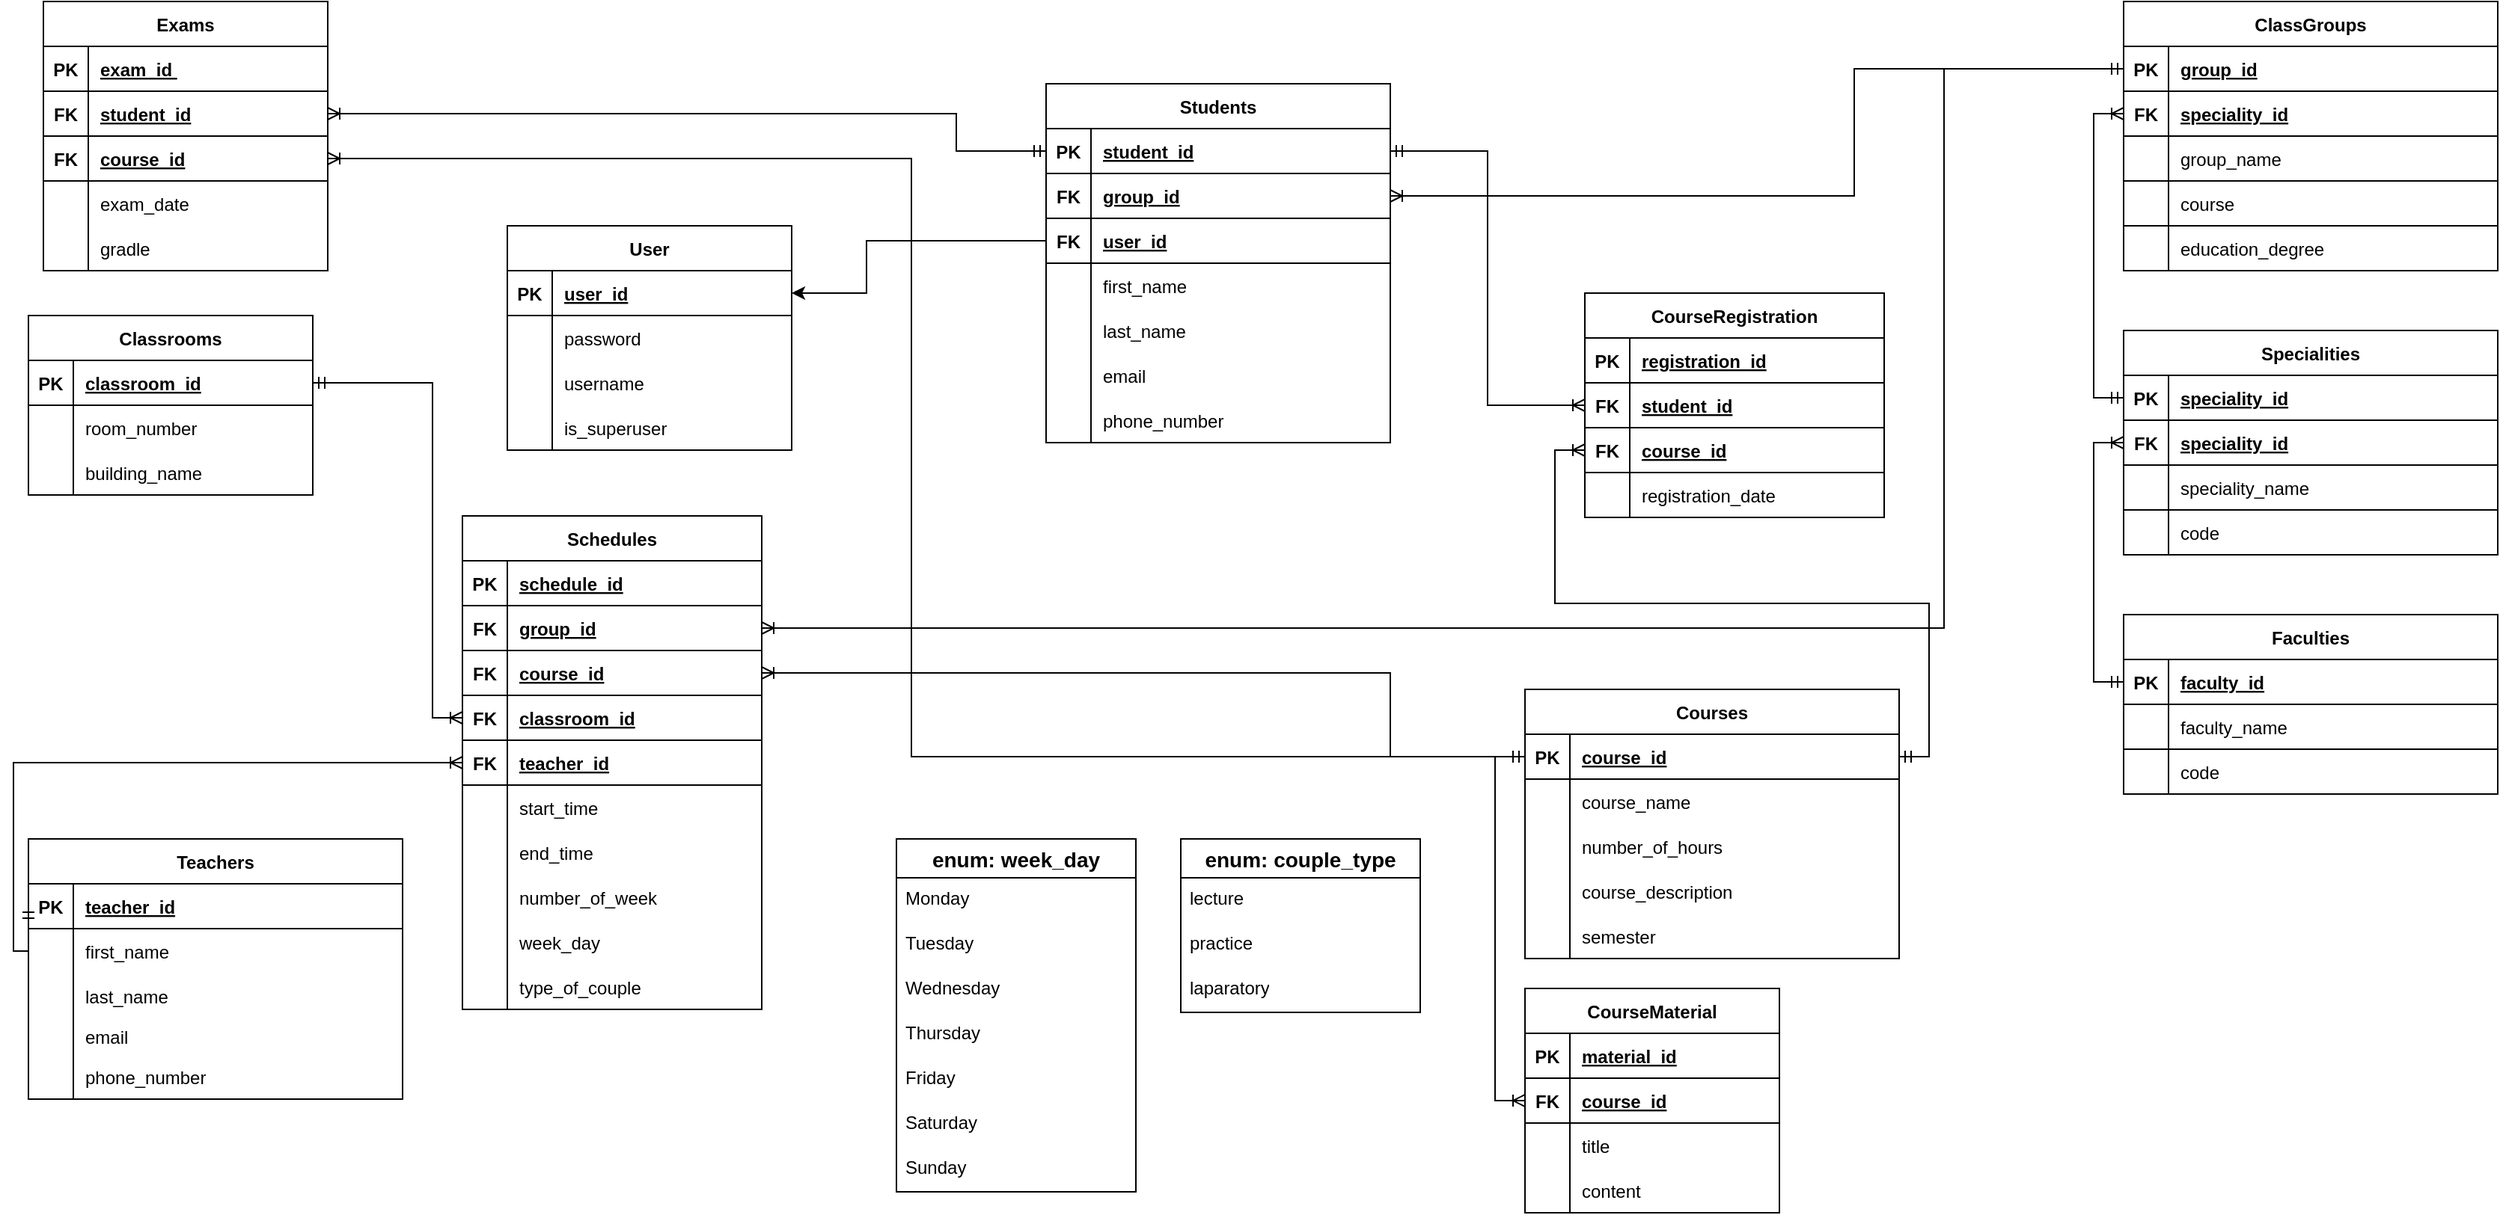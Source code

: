 <mxfile version="25.0.3">
  <diagram id="R2lEEEUBdFMjLlhIrx00" name="Page-1">
    <mxGraphModel dx="2669" dy="757" grid="1" gridSize="10" guides="1" tooltips="1" connect="1" arrows="1" fold="1" page="1" pageScale="1" pageWidth="1169" pageHeight="827" math="0" shadow="0" extFonts="Permanent Marker^https://fonts.googleapis.com/css?family=Permanent+Marker">
      <root>
        <mxCell id="0" />
        <mxCell id="1" parent="0" />
        <mxCell id="LhEYkZIRxzOfHUwRVAMr-1" value="ClassGroups" style="shape=table;startSize=30;container=1;collapsible=1;childLayout=tableLayout;fixedRows=1;rowLines=0;fontStyle=1;align=center;resizeLast=1;" parent="1" vertex="1">
          <mxGeometry x="350" y="10" width="250" height="180" as="geometry">
            <mxRectangle x="650" y="20" width="110" height="30" as="alternateBounds" />
          </mxGeometry>
        </mxCell>
        <mxCell id="LhEYkZIRxzOfHUwRVAMr-2" value="" style="shape=partialRectangle;collapsible=0;dropTarget=0;pointerEvents=0;fillColor=none;points=[[0,0.5],[1,0.5]];portConstraint=eastwest;top=0;left=0;right=0;bottom=1;" parent="LhEYkZIRxzOfHUwRVAMr-1" vertex="1">
          <mxGeometry y="30" width="250" height="30" as="geometry" />
        </mxCell>
        <mxCell id="LhEYkZIRxzOfHUwRVAMr-3" value="PK" style="shape=partialRectangle;overflow=hidden;connectable=0;fillColor=none;top=0;left=0;bottom=0;right=0;fontStyle=1;" parent="LhEYkZIRxzOfHUwRVAMr-2" vertex="1">
          <mxGeometry width="30" height="30" as="geometry">
            <mxRectangle width="30" height="30" as="alternateBounds" />
          </mxGeometry>
        </mxCell>
        <mxCell id="LhEYkZIRxzOfHUwRVAMr-4" value="group_id" style="shape=partialRectangle;overflow=hidden;connectable=0;fillColor=none;top=0;left=0;bottom=0;right=0;align=left;spacingLeft=6;fontStyle=5;" parent="LhEYkZIRxzOfHUwRVAMr-2" vertex="1">
          <mxGeometry x="30" width="220" height="30" as="geometry">
            <mxRectangle width="220" height="30" as="alternateBounds" />
          </mxGeometry>
        </mxCell>
        <mxCell id="dQbahk23KnNUgoC_rTfL-44" style="shape=partialRectangle;collapsible=0;dropTarget=0;pointerEvents=0;fillColor=none;points=[[0,0.5],[1,0.5]];portConstraint=eastwest;top=0;left=0;right=0;bottom=1;" parent="LhEYkZIRxzOfHUwRVAMr-1" vertex="1">
          <mxGeometry y="60" width="250" height="30" as="geometry" />
        </mxCell>
        <mxCell id="dQbahk23KnNUgoC_rTfL-45" value="FK" style="shape=partialRectangle;overflow=hidden;connectable=0;fillColor=none;top=0;left=0;bottom=0;right=0;fontStyle=1;" parent="dQbahk23KnNUgoC_rTfL-44" vertex="1">
          <mxGeometry width="30" height="30" as="geometry">
            <mxRectangle width="30" height="30" as="alternateBounds" />
          </mxGeometry>
        </mxCell>
        <mxCell id="dQbahk23KnNUgoC_rTfL-46" value="speciality_id" style="shape=partialRectangle;overflow=hidden;connectable=0;fillColor=none;top=0;left=0;bottom=0;right=0;align=left;spacingLeft=6;fontStyle=5;" parent="dQbahk23KnNUgoC_rTfL-44" vertex="1">
          <mxGeometry x="30" width="220" height="30" as="geometry">
            <mxRectangle width="220" height="30" as="alternateBounds" />
          </mxGeometry>
        </mxCell>
        <mxCell id="dQbahk23KnNUgoC_rTfL-37" style="shape=partialRectangle;collapsible=0;dropTarget=0;pointerEvents=0;fillColor=none;points=[[0,0.5],[1,0.5]];portConstraint=eastwest;top=0;left=0;right=0;bottom=1;" parent="LhEYkZIRxzOfHUwRVAMr-1" vertex="1">
          <mxGeometry y="90" width="250" height="30" as="geometry" />
        </mxCell>
        <mxCell id="dQbahk23KnNUgoC_rTfL-38" style="shape=partialRectangle;overflow=hidden;connectable=0;fillColor=none;top=0;left=0;bottom=0;right=0;fontStyle=1;" parent="dQbahk23KnNUgoC_rTfL-37" vertex="1">
          <mxGeometry width="30" height="30" as="geometry">
            <mxRectangle width="30" height="30" as="alternateBounds" />
          </mxGeometry>
        </mxCell>
        <mxCell id="dQbahk23KnNUgoC_rTfL-39" value="group_name" style="shape=partialRectangle;overflow=hidden;connectable=0;fillColor=none;top=0;left=0;bottom=0;right=0;align=left;spacingLeft=6;fontStyle=0;" parent="dQbahk23KnNUgoC_rTfL-37" vertex="1">
          <mxGeometry x="30" width="220" height="30" as="geometry">
            <mxRectangle width="220" height="30" as="alternateBounds" />
          </mxGeometry>
        </mxCell>
        <mxCell id="dQbahk23KnNUgoC_rTfL-34" style="shape=partialRectangle;collapsible=0;dropTarget=0;pointerEvents=0;fillColor=none;points=[[0,0.5],[1,0.5]];portConstraint=eastwest;top=0;left=0;right=0;bottom=1;" parent="LhEYkZIRxzOfHUwRVAMr-1" vertex="1">
          <mxGeometry y="120" width="250" height="30" as="geometry" />
        </mxCell>
        <mxCell id="dQbahk23KnNUgoC_rTfL-35" style="shape=partialRectangle;overflow=hidden;connectable=0;fillColor=none;top=0;left=0;bottom=0;right=0;fontStyle=1;" parent="dQbahk23KnNUgoC_rTfL-34" vertex="1">
          <mxGeometry width="30" height="30" as="geometry">
            <mxRectangle width="30" height="30" as="alternateBounds" />
          </mxGeometry>
        </mxCell>
        <mxCell id="dQbahk23KnNUgoC_rTfL-36" value="course" style="shape=partialRectangle;overflow=hidden;connectable=0;fillColor=none;top=0;left=0;bottom=0;right=0;align=left;spacingLeft=6;fontStyle=0;" parent="dQbahk23KnNUgoC_rTfL-34" vertex="1">
          <mxGeometry x="30" width="220" height="30" as="geometry">
            <mxRectangle width="220" height="30" as="alternateBounds" />
          </mxGeometry>
        </mxCell>
        <mxCell id="LhEYkZIRxzOfHUwRVAMr-5" value="" style="shape=partialRectangle;collapsible=0;dropTarget=0;pointerEvents=0;fillColor=none;points=[[0,0.5],[1,0.5]];portConstraint=eastwest;top=0;left=0;right=0;bottom=0;labelBorderColor=none;labelBackgroundColor=none;textShadow=0;" parent="LhEYkZIRxzOfHUwRVAMr-1" vertex="1">
          <mxGeometry y="150" width="250" height="30" as="geometry" />
        </mxCell>
        <mxCell id="LhEYkZIRxzOfHUwRVAMr-6" value="" style="shape=partialRectangle;overflow=hidden;connectable=0;fillColor=none;top=0;left=0;bottom=0;right=0;" parent="LhEYkZIRxzOfHUwRVAMr-5" vertex="1">
          <mxGeometry width="30" height="30" as="geometry">
            <mxRectangle width="30" height="30" as="alternateBounds" />
          </mxGeometry>
        </mxCell>
        <mxCell id="LhEYkZIRxzOfHUwRVAMr-7" value="education_degree" style="shape=partialRectangle;overflow=hidden;connectable=0;fillColor=none;top=0;left=0;bottom=0;right=0;align=left;spacingLeft=6;" parent="LhEYkZIRxzOfHUwRVAMr-5" vertex="1">
          <mxGeometry x="30" width="220" height="30" as="geometry">
            <mxRectangle width="220" height="30" as="alternateBounds" />
          </mxGeometry>
        </mxCell>
        <mxCell id="LhEYkZIRxzOfHUwRVAMr-8" value="Courses" style="shape=table;startSize=30;container=1;collapsible=1;childLayout=tableLayout;fixedRows=1;rowLines=0;fontStyle=1;align=center;resizeLast=1;" parent="1" vertex="1">
          <mxGeometry x="-50" y="470" width="250" height="180" as="geometry" />
        </mxCell>
        <mxCell id="LhEYkZIRxzOfHUwRVAMr-9" value="" style="shape=partialRectangle;collapsible=0;dropTarget=0;pointerEvents=0;fillColor=none;points=[[0,0.5],[1,0.5]];portConstraint=eastwest;top=0;left=0;right=0;bottom=1;" parent="LhEYkZIRxzOfHUwRVAMr-8" vertex="1">
          <mxGeometry y="30" width="250" height="30" as="geometry" />
        </mxCell>
        <mxCell id="LhEYkZIRxzOfHUwRVAMr-10" value="PK" style="shape=partialRectangle;overflow=hidden;connectable=0;fillColor=none;top=0;left=0;bottom=0;right=0;fontStyle=1;" parent="LhEYkZIRxzOfHUwRVAMr-9" vertex="1">
          <mxGeometry width="30.0" height="30" as="geometry">
            <mxRectangle width="30.0" height="30" as="alternateBounds" />
          </mxGeometry>
        </mxCell>
        <mxCell id="LhEYkZIRxzOfHUwRVAMr-11" value="course_id" style="shape=partialRectangle;overflow=hidden;connectable=0;fillColor=none;top=0;left=0;bottom=0;right=0;align=left;spacingLeft=6;fontStyle=5;" parent="LhEYkZIRxzOfHUwRVAMr-9" vertex="1">
          <mxGeometry x="30.0" width="220.0" height="30" as="geometry">
            <mxRectangle width="220.0" height="30" as="alternateBounds" />
          </mxGeometry>
        </mxCell>
        <mxCell id="LhEYkZIRxzOfHUwRVAMr-12" value="" style="shape=partialRectangle;collapsible=0;dropTarget=0;pointerEvents=0;fillColor=none;points=[[0,0.5],[1,0.5]];portConstraint=eastwest;top=0;left=0;right=0;bottom=0;" parent="LhEYkZIRxzOfHUwRVAMr-8" vertex="1">
          <mxGeometry y="60" width="250" height="30" as="geometry" />
        </mxCell>
        <mxCell id="LhEYkZIRxzOfHUwRVAMr-13" value="" style="shape=partialRectangle;overflow=hidden;connectable=0;fillColor=none;top=0;left=0;bottom=0;right=0;" parent="LhEYkZIRxzOfHUwRVAMr-12" vertex="1">
          <mxGeometry width="30.0" height="30" as="geometry">
            <mxRectangle width="30.0" height="30" as="alternateBounds" />
          </mxGeometry>
        </mxCell>
        <mxCell id="LhEYkZIRxzOfHUwRVAMr-14" value="course_name" style="shape=partialRectangle;overflow=hidden;connectable=0;fillColor=none;top=0;left=0;bottom=0;right=0;align=left;spacingLeft=6;" parent="LhEYkZIRxzOfHUwRVAMr-12" vertex="1">
          <mxGeometry x="30.0" width="220.0" height="30" as="geometry">
            <mxRectangle width="220.0" height="30" as="alternateBounds" />
          </mxGeometry>
        </mxCell>
        <mxCell id="iF2gpGgkhicYIBw4G_lv-1" style="shape=partialRectangle;collapsible=0;dropTarget=0;pointerEvents=0;fillColor=none;points=[[0,0.5],[1,0.5]];portConstraint=eastwest;top=0;left=0;right=0;bottom=0;" parent="LhEYkZIRxzOfHUwRVAMr-8" vertex="1">
          <mxGeometry y="90" width="250" height="30" as="geometry" />
        </mxCell>
        <mxCell id="iF2gpGgkhicYIBw4G_lv-2" style="shape=partialRectangle;overflow=hidden;connectable=0;fillColor=none;top=0;left=0;bottom=0;right=0;" parent="iF2gpGgkhicYIBw4G_lv-1" vertex="1">
          <mxGeometry width="30.0" height="30" as="geometry">
            <mxRectangle width="30.0" height="30" as="alternateBounds" />
          </mxGeometry>
        </mxCell>
        <mxCell id="iF2gpGgkhicYIBw4G_lv-3" value="number_of_hours" style="shape=partialRectangle;overflow=hidden;connectable=0;fillColor=none;top=0;left=0;bottom=0;right=0;align=left;spacingLeft=6;" parent="iF2gpGgkhicYIBw4G_lv-1" vertex="1">
          <mxGeometry x="30.0" width="220.0" height="30" as="geometry">
            <mxRectangle width="220.0" height="30" as="alternateBounds" />
          </mxGeometry>
        </mxCell>
        <mxCell id="LhEYkZIRxzOfHUwRVAMr-119" style="shape=partialRectangle;collapsible=0;dropTarget=0;pointerEvents=0;fillColor=none;points=[[0,0.5],[1,0.5]];portConstraint=eastwest;top=0;left=0;right=0;bottom=0;" parent="LhEYkZIRxzOfHUwRVAMr-8" vertex="1">
          <mxGeometry y="120" width="250" height="30" as="geometry" />
        </mxCell>
        <mxCell id="LhEYkZIRxzOfHUwRVAMr-120" style="shape=partialRectangle;overflow=hidden;connectable=0;fillColor=none;top=0;left=0;bottom=0;right=0;" parent="LhEYkZIRxzOfHUwRVAMr-119" vertex="1">
          <mxGeometry width="30.0" height="30" as="geometry">
            <mxRectangle width="30.0" height="30" as="alternateBounds" />
          </mxGeometry>
        </mxCell>
        <mxCell id="LhEYkZIRxzOfHUwRVAMr-121" value="course_description" style="shape=partialRectangle;overflow=hidden;connectable=0;fillColor=none;top=0;left=0;bottom=0;right=0;align=left;spacingLeft=6;" parent="LhEYkZIRxzOfHUwRVAMr-119" vertex="1">
          <mxGeometry x="30.0" width="220.0" height="30" as="geometry">
            <mxRectangle width="220.0" height="30" as="alternateBounds" />
          </mxGeometry>
        </mxCell>
        <mxCell id="rjprf0y3j0uAJdd7LIFg-24" style="shape=partialRectangle;collapsible=0;dropTarget=0;pointerEvents=0;fillColor=none;points=[[0,0.5],[1,0.5]];portConstraint=eastwest;top=0;left=0;right=0;bottom=0;" parent="LhEYkZIRxzOfHUwRVAMr-8" vertex="1">
          <mxGeometry y="150" width="250" height="30" as="geometry" />
        </mxCell>
        <mxCell id="rjprf0y3j0uAJdd7LIFg-25" style="shape=partialRectangle;overflow=hidden;connectable=0;fillColor=none;top=0;left=0;bottom=0;right=0;" parent="rjprf0y3j0uAJdd7LIFg-24" vertex="1">
          <mxGeometry width="30.0" height="30" as="geometry">
            <mxRectangle width="30.0" height="30" as="alternateBounds" />
          </mxGeometry>
        </mxCell>
        <mxCell id="rjprf0y3j0uAJdd7LIFg-26" value="semester" style="shape=partialRectangle;overflow=hidden;connectable=0;fillColor=none;top=0;left=0;bottom=0;right=0;align=left;spacingLeft=6;" parent="rjprf0y3j0uAJdd7LIFg-24" vertex="1">
          <mxGeometry x="30.0" width="220.0" height="30" as="geometry">
            <mxRectangle width="220.0" height="30" as="alternateBounds" />
          </mxGeometry>
        </mxCell>
        <mxCell id="LhEYkZIRxzOfHUwRVAMr-29" value="Teachers" style="shape=table;startSize=30;container=1;collapsible=1;childLayout=tableLayout;fixedRows=1;rowLines=0;fontStyle=1;align=center;resizeLast=1;" parent="1" vertex="1">
          <mxGeometry x="-1050" y="570" width="250" height="174" as="geometry" />
        </mxCell>
        <mxCell id="LhEYkZIRxzOfHUwRVAMr-30" value="" style="shape=partialRectangle;collapsible=0;dropTarget=0;pointerEvents=0;fillColor=none;points=[[0,0.5],[1,0.5]];portConstraint=eastwest;top=0;left=0;right=0;bottom=1;" parent="LhEYkZIRxzOfHUwRVAMr-29" vertex="1">
          <mxGeometry y="30" width="250" height="30" as="geometry" />
        </mxCell>
        <mxCell id="LhEYkZIRxzOfHUwRVAMr-31" value="PK" style="shape=partialRectangle;overflow=hidden;connectable=0;fillColor=none;top=0;left=0;bottom=0;right=0;fontStyle=1;" parent="LhEYkZIRxzOfHUwRVAMr-30" vertex="1">
          <mxGeometry width="30" height="30" as="geometry">
            <mxRectangle width="30" height="30" as="alternateBounds" />
          </mxGeometry>
        </mxCell>
        <mxCell id="LhEYkZIRxzOfHUwRVAMr-32" value="teacher_id" style="shape=partialRectangle;overflow=hidden;connectable=0;fillColor=none;top=0;left=0;bottom=0;right=0;align=left;spacingLeft=6;fontStyle=5;" parent="LhEYkZIRxzOfHUwRVAMr-30" vertex="1">
          <mxGeometry x="30" width="220" height="30" as="geometry">
            <mxRectangle width="220" height="30" as="alternateBounds" />
          </mxGeometry>
        </mxCell>
        <mxCell id="LhEYkZIRxzOfHUwRVAMr-33" value="" style="shape=partialRectangle;collapsible=0;dropTarget=0;pointerEvents=0;fillColor=none;points=[[0,0.5],[1,0.5]];portConstraint=eastwest;top=0;left=0;right=0;bottom=0;" parent="LhEYkZIRxzOfHUwRVAMr-29" vertex="1">
          <mxGeometry y="60" width="250" height="30" as="geometry" />
        </mxCell>
        <mxCell id="LhEYkZIRxzOfHUwRVAMr-34" value="" style="shape=partialRectangle;overflow=hidden;connectable=0;fillColor=none;top=0;left=0;bottom=0;right=0;" parent="LhEYkZIRxzOfHUwRVAMr-33" vertex="1">
          <mxGeometry width="30" height="30" as="geometry">
            <mxRectangle width="30" height="30" as="alternateBounds" />
          </mxGeometry>
        </mxCell>
        <mxCell id="LhEYkZIRxzOfHUwRVAMr-35" value="first_name" style="shape=partialRectangle;overflow=hidden;connectable=0;fillColor=none;top=0;left=0;bottom=0;right=0;align=left;spacingLeft=6;" parent="LhEYkZIRxzOfHUwRVAMr-33" vertex="1">
          <mxGeometry x="30" width="220" height="30" as="geometry">
            <mxRectangle width="220" height="30" as="alternateBounds" />
          </mxGeometry>
        </mxCell>
        <mxCell id="LhEYkZIRxzOfHUwRVAMr-137" style="shape=partialRectangle;collapsible=0;dropTarget=0;pointerEvents=0;fillColor=none;points=[[0,0.5],[1,0.5]];portConstraint=eastwest;top=0;left=0;right=0;bottom=0;" parent="LhEYkZIRxzOfHUwRVAMr-29" vertex="1">
          <mxGeometry y="90" width="250" height="30" as="geometry" />
        </mxCell>
        <mxCell id="LhEYkZIRxzOfHUwRVAMr-138" style="shape=partialRectangle;overflow=hidden;connectable=0;fillColor=none;top=0;left=0;bottom=0;right=0;" parent="LhEYkZIRxzOfHUwRVAMr-137" vertex="1">
          <mxGeometry width="30" height="30" as="geometry">
            <mxRectangle width="30" height="30" as="alternateBounds" />
          </mxGeometry>
        </mxCell>
        <mxCell id="LhEYkZIRxzOfHUwRVAMr-139" value="last_name" style="shape=partialRectangle;overflow=hidden;connectable=0;fillColor=none;top=0;left=0;bottom=0;right=0;align=left;spacingLeft=6;" parent="LhEYkZIRxzOfHUwRVAMr-137" vertex="1">
          <mxGeometry x="30" width="220" height="30" as="geometry">
            <mxRectangle width="220" height="30" as="alternateBounds" />
          </mxGeometry>
        </mxCell>
        <mxCell id="LhEYkZIRxzOfHUwRVAMr-134" style="shape=partialRectangle;collapsible=0;dropTarget=0;pointerEvents=0;fillColor=none;points=[[0,0.5],[1,0.5]];portConstraint=eastwest;top=0;left=0;right=0;bottom=0;" parent="LhEYkZIRxzOfHUwRVAMr-29" vertex="1">
          <mxGeometry y="120" width="250" height="24" as="geometry" />
        </mxCell>
        <mxCell id="LhEYkZIRxzOfHUwRVAMr-135" style="shape=partialRectangle;overflow=hidden;connectable=0;fillColor=none;top=0;left=0;bottom=0;right=0;" parent="LhEYkZIRxzOfHUwRVAMr-134" vertex="1">
          <mxGeometry width="30" height="24" as="geometry">
            <mxRectangle width="30" height="24" as="alternateBounds" />
          </mxGeometry>
        </mxCell>
        <mxCell id="LhEYkZIRxzOfHUwRVAMr-136" value="email" style="shape=partialRectangle;overflow=hidden;connectable=0;fillColor=none;top=0;left=0;bottom=0;right=0;align=left;spacingLeft=6;" parent="LhEYkZIRxzOfHUwRVAMr-134" vertex="1">
          <mxGeometry x="30" width="220" height="24" as="geometry">
            <mxRectangle width="220" height="24" as="alternateBounds" />
          </mxGeometry>
        </mxCell>
        <mxCell id="LhEYkZIRxzOfHUwRVAMr-131" style="shape=partialRectangle;collapsible=0;dropTarget=0;pointerEvents=0;fillColor=none;points=[[0,0.5],[1,0.5]];portConstraint=eastwest;top=0;left=0;right=0;bottom=0;" parent="LhEYkZIRxzOfHUwRVAMr-29" vertex="1">
          <mxGeometry y="144" width="250" height="30" as="geometry" />
        </mxCell>
        <mxCell id="LhEYkZIRxzOfHUwRVAMr-132" style="shape=partialRectangle;overflow=hidden;connectable=0;fillColor=none;top=0;left=0;bottom=0;right=0;" parent="LhEYkZIRxzOfHUwRVAMr-131" vertex="1">
          <mxGeometry width="30" height="30" as="geometry">
            <mxRectangle width="30" height="30" as="alternateBounds" />
          </mxGeometry>
        </mxCell>
        <mxCell id="LhEYkZIRxzOfHUwRVAMr-133" value="phone_number" style="shape=partialRectangle;overflow=hidden;connectable=0;fillColor=none;top=0;left=0;bottom=0;right=0;align=left;spacingLeft=6;" parent="LhEYkZIRxzOfHUwRVAMr-131" vertex="1">
          <mxGeometry x="30" width="220" height="30" as="geometry">
            <mxRectangle width="220" height="30" as="alternateBounds" />
          </mxGeometry>
        </mxCell>
        <mxCell id="LhEYkZIRxzOfHUwRVAMr-36" value="CourseMaterial" style="shape=table;startSize=30;container=1;collapsible=1;childLayout=tableLayout;fixedRows=1;rowLines=0;fontStyle=1;align=center;resizeLast=1;" parent="1" vertex="1">
          <mxGeometry x="-50" y="670" width="170" height="150" as="geometry" />
        </mxCell>
        <mxCell id="LhEYkZIRxzOfHUwRVAMr-37" value="" style="shape=partialRectangle;collapsible=0;dropTarget=0;pointerEvents=0;fillColor=none;points=[[0,0.5],[1,0.5]];portConstraint=eastwest;top=0;left=0;right=0;bottom=1;" parent="LhEYkZIRxzOfHUwRVAMr-36" vertex="1">
          <mxGeometry y="30" width="170" height="30" as="geometry" />
        </mxCell>
        <mxCell id="LhEYkZIRxzOfHUwRVAMr-38" value="PK" style="shape=partialRectangle;overflow=hidden;connectable=0;fillColor=none;top=0;left=0;bottom=0;right=0;fontStyle=1;" parent="LhEYkZIRxzOfHUwRVAMr-37" vertex="1">
          <mxGeometry width="30" height="30" as="geometry">
            <mxRectangle width="30" height="30" as="alternateBounds" />
          </mxGeometry>
        </mxCell>
        <mxCell id="LhEYkZIRxzOfHUwRVAMr-39" value="material_id" style="shape=partialRectangle;overflow=hidden;connectable=0;fillColor=none;top=0;left=0;bottom=0;right=0;align=left;spacingLeft=6;fontStyle=5;" parent="LhEYkZIRxzOfHUwRVAMr-37" vertex="1">
          <mxGeometry x="30" width="140" height="30" as="geometry">
            <mxRectangle width="140" height="30" as="alternateBounds" />
          </mxGeometry>
        </mxCell>
        <mxCell id="opZ5fU6Uuvqv1H6-1G7K-31" style="shape=partialRectangle;collapsible=0;dropTarget=0;pointerEvents=0;fillColor=none;points=[[0,0.5],[1,0.5]];portConstraint=eastwest;top=0;left=0;right=0;bottom=1;" parent="LhEYkZIRxzOfHUwRVAMr-36" vertex="1">
          <mxGeometry y="60" width="170" height="30" as="geometry" />
        </mxCell>
        <mxCell id="opZ5fU6Uuvqv1H6-1G7K-32" value="FK" style="shape=partialRectangle;overflow=hidden;connectable=0;fillColor=none;top=0;left=0;bottom=0;right=0;fontStyle=1;" parent="opZ5fU6Uuvqv1H6-1G7K-31" vertex="1">
          <mxGeometry width="30" height="30" as="geometry">
            <mxRectangle width="30" height="30" as="alternateBounds" />
          </mxGeometry>
        </mxCell>
        <mxCell id="opZ5fU6Uuvqv1H6-1G7K-33" value="course_id" style="shape=partialRectangle;overflow=hidden;connectable=0;fillColor=none;top=0;left=0;bottom=0;right=0;align=left;spacingLeft=6;fontStyle=5;" parent="opZ5fU6Uuvqv1H6-1G7K-31" vertex="1">
          <mxGeometry x="30" width="140" height="30" as="geometry">
            <mxRectangle width="140" height="30" as="alternateBounds" />
          </mxGeometry>
        </mxCell>
        <mxCell id="LhEYkZIRxzOfHUwRVAMr-40" value="" style="shape=partialRectangle;collapsible=0;dropTarget=0;pointerEvents=0;fillColor=none;points=[[0,0.5],[1,0.5]];portConstraint=eastwest;top=0;left=0;right=0;bottom=0;" parent="LhEYkZIRxzOfHUwRVAMr-36" vertex="1">
          <mxGeometry y="90" width="170" height="30" as="geometry" />
        </mxCell>
        <mxCell id="LhEYkZIRxzOfHUwRVAMr-41" value="" style="shape=partialRectangle;overflow=hidden;connectable=0;fillColor=none;top=0;left=0;bottom=0;right=0;" parent="LhEYkZIRxzOfHUwRVAMr-40" vertex="1">
          <mxGeometry width="30" height="30" as="geometry">
            <mxRectangle width="30" height="30" as="alternateBounds" />
          </mxGeometry>
        </mxCell>
        <mxCell id="LhEYkZIRxzOfHUwRVAMr-42" value="title" style="shape=partialRectangle;overflow=hidden;connectable=0;fillColor=none;top=0;left=0;bottom=0;right=0;align=left;spacingLeft=6;" parent="LhEYkZIRxzOfHUwRVAMr-40" vertex="1">
          <mxGeometry x="30" width="140" height="30" as="geometry">
            <mxRectangle width="140" height="30" as="alternateBounds" />
          </mxGeometry>
        </mxCell>
        <mxCell id="LhEYkZIRxzOfHUwRVAMr-158" style="shape=partialRectangle;collapsible=0;dropTarget=0;pointerEvents=0;fillColor=none;points=[[0,0.5],[1,0.5]];portConstraint=eastwest;top=0;left=0;right=0;bottom=0;" parent="LhEYkZIRxzOfHUwRVAMr-36" vertex="1">
          <mxGeometry y="120" width="170" height="30" as="geometry" />
        </mxCell>
        <mxCell id="LhEYkZIRxzOfHUwRVAMr-159" style="shape=partialRectangle;overflow=hidden;connectable=0;fillColor=none;top=0;left=0;bottom=0;right=0;" parent="LhEYkZIRxzOfHUwRVAMr-158" vertex="1">
          <mxGeometry width="30" height="30" as="geometry">
            <mxRectangle width="30" height="30" as="alternateBounds" />
          </mxGeometry>
        </mxCell>
        <mxCell id="LhEYkZIRxzOfHUwRVAMr-160" value="content" style="shape=partialRectangle;overflow=hidden;connectable=0;fillColor=none;top=0;left=0;bottom=0;right=0;align=left;spacingLeft=6;" parent="LhEYkZIRxzOfHUwRVAMr-158" vertex="1">
          <mxGeometry x="30" width="140" height="30" as="geometry">
            <mxRectangle width="140" height="30" as="alternateBounds" />
          </mxGeometry>
        </mxCell>
        <mxCell id="LhEYkZIRxzOfHUwRVAMr-43" value="Schedules" style="shape=table;startSize=30;container=1;collapsible=1;childLayout=tableLayout;fixedRows=1;rowLines=0;fontStyle=1;align=center;resizeLast=1;" parent="1" vertex="1">
          <mxGeometry x="-760" y="354" width="200" height="330" as="geometry" />
        </mxCell>
        <mxCell id="LhEYkZIRxzOfHUwRVAMr-44" value="" style="shape=partialRectangle;collapsible=0;dropTarget=0;pointerEvents=0;fillColor=none;points=[[0,0.5],[1,0.5]];portConstraint=eastwest;top=0;left=0;right=0;bottom=1;" parent="LhEYkZIRxzOfHUwRVAMr-43" vertex="1">
          <mxGeometry y="30" width="200" height="30" as="geometry" />
        </mxCell>
        <mxCell id="LhEYkZIRxzOfHUwRVAMr-45" value="PK" style="shape=partialRectangle;overflow=hidden;connectable=0;fillColor=none;top=0;left=0;bottom=0;right=0;fontStyle=1;" parent="LhEYkZIRxzOfHUwRVAMr-44" vertex="1">
          <mxGeometry width="30" height="30" as="geometry">
            <mxRectangle width="30" height="30" as="alternateBounds" />
          </mxGeometry>
        </mxCell>
        <mxCell id="LhEYkZIRxzOfHUwRVAMr-46" value="schedule_id" style="shape=partialRectangle;overflow=hidden;connectable=0;fillColor=none;top=0;left=0;bottom=0;right=0;align=left;spacingLeft=6;fontStyle=5;" parent="LhEYkZIRxzOfHUwRVAMr-44" vertex="1">
          <mxGeometry x="30" width="170" height="30" as="geometry">
            <mxRectangle width="170" height="30" as="alternateBounds" />
          </mxGeometry>
        </mxCell>
        <mxCell id="opZ5fU6Uuvqv1H6-1G7K-7" style="shape=partialRectangle;collapsible=0;dropTarget=0;pointerEvents=0;fillColor=none;points=[[0,0.5],[1,0.5]];portConstraint=eastwest;top=0;left=0;right=0;bottom=1;" parent="LhEYkZIRxzOfHUwRVAMr-43" vertex="1">
          <mxGeometry y="60" width="200" height="30" as="geometry" />
        </mxCell>
        <mxCell id="opZ5fU6Uuvqv1H6-1G7K-8" value="FK" style="shape=partialRectangle;overflow=hidden;connectable=0;fillColor=none;top=0;left=0;bottom=0;right=0;fontStyle=1;" parent="opZ5fU6Uuvqv1H6-1G7K-7" vertex="1">
          <mxGeometry width="30" height="30" as="geometry">
            <mxRectangle width="30" height="30" as="alternateBounds" />
          </mxGeometry>
        </mxCell>
        <mxCell id="opZ5fU6Uuvqv1H6-1G7K-9" value="group_id" style="shape=partialRectangle;overflow=hidden;connectable=0;fillColor=none;top=0;left=0;bottom=0;right=0;align=left;spacingLeft=6;fontStyle=5;" parent="opZ5fU6Uuvqv1H6-1G7K-7" vertex="1">
          <mxGeometry x="30" width="170" height="30" as="geometry">
            <mxRectangle width="170" height="30" as="alternateBounds" />
          </mxGeometry>
        </mxCell>
        <mxCell id="opZ5fU6Uuvqv1H6-1G7K-4" style="shape=partialRectangle;collapsible=0;dropTarget=0;pointerEvents=0;fillColor=none;points=[[0,0.5],[1,0.5]];portConstraint=eastwest;top=0;left=0;right=0;bottom=1;" parent="LhEYkZIRxzOfHUwRVAMr-43" vertex="1">
          <mxGeometry y="90" width="200" height="30" as="geometry" />
        </mxCell>
        <mxCell id="opZ5fU6Uuvqv1H6-1G7K-5" value="FK" style="shape=partialRectangle;overflow=hidden;connectable=0;fillColor=none;top=0;left=0;bottom=0;right=0;fontStyle=1;" parent="opZ5fU6Uuvqv1H6-1G7K-4" vertex="1">
          <mxGeometry width="30" height="30" as="geometry">
            <mxRectangle width="30" height="30" as="alternateBounds" />
          </mxGeometry>
        </mxCell>
        <mxCell id="opZ5fU6Uuvqv1H6-1G7K-6" value="course_id" style="shape=partialRectangle;overflow=hidden;connectable=0;fillColor=none;top=0;left=0;bottom=0;right=0;align=left;spacingLeft=6;fontStyle=5;" parent="opZ5fU6Uuvqv1H6-1G7K-4" vertex="1">
          <mxGeometry x="30" width="170" height="30" as="geometry">
            <mxRectangle width="170" height="30" as="alternateBounds" />
          </mxGeometry>
        </mxCell>
        <mxCell id="opZ5fU6Uuvqv1H6-1G7K-1" style="shape=partialRectangle;collapsible=0;dropTarget=0;pointerEvents=0;fillColor=none;points=[[0,0.5],[1,0.5]];portConstraint=eastwest;top=0;left=0;right=0;bottom=1;" parent="LhEYkZIRxzOfHUwRVAMr-43" vertex="1">
          <mxGeometry y="120" width="200" height="30" as="geometry" />
        </mxCell>
        <mxCell id="opZ5fU6Uuvqv1H6-1G7K-2" value="FK" style="shape=partialRectangle;overflow=hidden;connectable=0;fillColor=none;top=0;left=0;bottom=0;right=0;fontStyle=1;" parent="opZ5fU6Uuvqv1H6-1G7K-1" vertex="1">
          <mxGeometry width="30" height="30" as="geometry">
            <mxRectangle width="30" height="30" as="alternateBounds" />
          </mxGeometry>
        </mxCell>
        <mxCell id="opZ5fU6Uuvqv1H6-1G7K-3" value="classroom_id" style="shape=partialRectangle;overflow=hidden;connectable=0;fillColor=none;top=0;left=0;bottom=0;right=0;align=left;spacingLeft=6;fontStyle=5;" parent="opZ5fU6Uuvqv1H6-1G7K-1" vertex="1">
          <mxGeometry x="30" width="170" height="30" as="geometry">
            <mxRectangle width="170" height="30" as="alternateBounds" />
          </mxGeometry>
        </mxCell>
        <mxCell id="dQbahk23KnNUgoC_rTfL-107" style="shape=partialRectangle;collapsible=0;dropTarget=0;pointerEvents=0;fillColor=none;points=[[0,0.5],[1,0.5]];portConstraint=eastwest;top=0;left=0;right=0;bottom=1;" parent="LhEYkZIRxzOfHUwRVAMr-43" vertex="1">
          <mxGeometry y="150" width="200" height="30" as="geometry" />
        </mxCell>
        <mxCell id="dQbahk23KnNUgoC_rTfL-108" value="FK" style="shape=partialRectangle;overflow=hidden;connectable=0;fillColor=none;top=0;left=0;bottom=0;right=0;fontStyle=1;" parent="dQbahk23KnNUgoC_rTfL-107" vertex="1">
          <mxGeometry width="30" height="30" as="geometry">
            <mxRectangle width="30" height="30" as="alternateBounds" />
          </mxGeometry>
        </mxCell>
        <mxCell id="dQbahk23KnNUgoC_rTfL-109" value="teacher_id" style="shape=partialRectangle;overflow=hidden;connectable=0;fillColor=none;top=0;left=0;bottom=0;right=0;align=left;spacingLeft=6;fontStyle=5;" parent="dQbahk23KnNUgoC_rTfL-107" vertex="1">
          <mxGeometry x="30" width="170" height="30" as="geometry">
            <mxRectangle width="170" height="30" as="alternateBounds" />
          </mxGeometry>
        </mxCell>
        <mxCell id="LhEYkZIRxzOfHUwRVAMr-146" style="shape=partialRectangle;collapsible=0;dropTarget=0;pointerEvents=0;fillColor=none;points=[[0,0.5],[1,0.5]];portConstraint=eastwest;top=0;left=0;right=0;bottom=0;" parent="LhEYkZIRxzOfHUwRVAMr-43" vertex="1">
          <mxGeometry y="180" width="200" height="30" as="geometry" />
        </mxCell>
        <mxCell id="LhEYkZIRxzOfHUwRVAMr-147" style="shape=partialRectangle;overflow=hidden;connectable=0;fillColor=none;top=0;left=0;bottom=0;right=0;" parent="LhEYkZIRxzOfHUwRVAMr-146" vertex="1">
          <mxGeometry width="30" height="30" as="geometry">
            <mxRectangle width="30" height="30" as="alternateBounds" />
          </mxGeometry>
        </mxCell>
        <mxCell id="LhEYkZIRxzOfHUwRVAMr-148" value="start_time" style="shape=partialRectangle;overflow=hidden;connectable=0;fillColor=none;top=0;left=0;bottom=0;right=0;align=left;spacingLeft=6;" parent="LhEYkZIRxzOfHUwRVAMr-146" vertex="1">
          <mxGeometry x="30" width="170" height="30" as="geometry">
            <mxRectangle width="170" height="30" as="alternateBounds" />
          </mxGeometry>
        </mxCell>
        <mxCell id="LhEYkZIRxzOfHUwRVAMr-143" style="shape=partialRectangle;collapsible=0;dropTarget=0;pointerEvents=0;fillColor=none;points=[[0,0.5],[1,0.5]];portConstraint=eastwest;top=0;left=0;right=0;bottom=0;" parent="LhEYkZIRxzOfHUwRVAMr-43" vertex="1">
          <mxGeometry y="210" width="200" height="30" as="geometry" />
        </mxCell>
        <mxCell id="LhEYkZIRxzOfHUwRVAMr-144" style="shape=partialRectangle;overflow=hidden;connectable=0;fillColor=none;top=0;left=0;bottom=0;right=0;" parent="LhEYkZIRxzOfHUwRVAMr-143" vertex="1">
          <mxGeometry width="30" height="30" as="geometry">
            <mxRectangle width="30" height="30" as="alternateBounds" />
          </mxGeometry>
        </mxCell>
        <mxCell id="LhEYkZIRxzOfHUwRVAMr-145" value="end_time" style="shape=partialRectangle;overflow=hidden;connectable=0;fillColor=none;top=0;left=0;bottom=0;right=0;align=left;spacingLeft=6;" parent="LhEYkZIRxzOfHUwRVAMr-143" vertex="1">
          <mxGeometry x="30" width="170" height="30" as="geometry">
            <mxRectangle width="170" height="30" as="alternateBounds" />
          </mxGeometry>
        </mxCell>
        <mxCell id="rjprf0y3j0uAJdd7LIFg-21" style="shape=partialRectangle;collapsible=0;dropTarget=0;pointerEvents=0;fillColor=none;points=[[0,0.5],[1,0.5]];portConstraint=eastwest;top=0;left=0;right=0;bottom=0;" parent="LhEYkZIRxzOfHUwRVAMr-43" vertex="1">
          <mxGeometry y="240" width="200" height="30" as="geometry" />
        </mxCell>
        <mxCell id="rjprf0y3j0uAJdd7LIFg-22" style="shape=partialRectangle;overflow=hidden;connectable=0;fillColor=none;top=0;left=0;bottom=0;right=0;" parent="rjprf0y3j0uAJdd7LIFg-21" vertex="1">
          <mxGeometry width="30" height="30" as="geometry">
            <mxRectangle width="30" height="30" as="alternateBounds" />
          </mxGeometry>
        </mxCell>
        <mxCell id="rjprf0y3j0uAJdd7LIFg-23" value="number_of_week" style="shape=partialRectangle;overflow=hidden;connectable=0;fillColor=none;top=0;left=0;bottom=0;right=0;align=left;spacingLeft=6;" parent="rjprf0y3j0uAJdd7LIFg-21" vertex="1">
          <mxGeometry x="30" width="170" height="30" as="geometry">
            <mxRectangle width="170" height="30" as="alternateBounds" />
          </mxGeometry>
        </mxCell>
        <mxCell id="Jh8ssmzOQExJMRG4myZu-1" style="shape=partialRectangle;collapsible=0;dropTarget=0;pointerEvents=0;fillColor=none;points=[[0,0.5],[1,0.5]];portConstraint=eastwest;top=0;left=0;right=0;bottom=0;" parent="LhEYkZIRxzOfHUwRVAMr-43" vertex="1">
          <mxGeometry y="270" width="200" height="30" as="geometry" />
        </mxCell>
        <mxCell id="Jh8ssmzOQExJMRG4myZu-2" style="shape=partialRectangle;overflow=hidden;connectable=0;fillColor=none;top=0;left=0;bottom=0;right=0;" parent="Jh8ssmzOQExJMRG4myZu-1" vertex="1">
          <mxGeometry width="30" height="30" as="geometry">
            <mxRectangle width="30" height="30" as="alternateBounds" />
          </mxGeometry>
        </mxCell>
        <mxCell id="Jh8ssmzOQExJMRG4myZu-3" value="week_day" style="shape=partialRectangle;overflow=hidden;connectable=0;fillColor=none;top=0;left=0;bottom=0;right=0;align=left;spacingLeft=6;" parent="Jh8ssmzOQExJMRG4myZu-1" vertex="1">
          <mxGeometry x="30" width="170" height="30" as="geometry">
            <mxRectangle width="170" height="30" as="alternateBounds" />
          </mxGeometry>
        </mxCell>
        <mxCell id="Jh8ssmzOQExJMRG4myZu-4" style="shape=partialRectangle;collapsible=0;dropTarget=0;pointerEvents=0;fillColor=none;points=[[0,0.5],[1,0.5]];portConstraint=eastwest;top=0;left=0;right=0;bottom=0;" parent="LhEYkZIRxzOfHUwRVAMr-43" vertex="1">
          <mxGeometry y="300" width="200" height="30" as="geometry" />
        </mxCell>
        <mxCell id="Jh8ssmzOQExJMRG4myZu-5" style="shape=partialRectangle;overflow=hidden;connectable=0;fillColor=none;top=0;left=0;bottom=0;right=0;" parent="Jh8ssmzOQExJMRG4myZu-4" vertex="1">
          <mxGeometry width="30" height="30" as="geometry">
            <mxRectangle width="30" height="30" as="alternateBounds" />
          </mxGeometry>
        </mxCell>
        <mxCell id="Jh8ssmzOQExJMRG4myZu-6" value="type_of_couple" style="shape=partialRectangle;overflow=hidden;connectable=0;fillColor=none;top=0;left=0;bottom=0;right=0;align=left;spacingLeft=6;" parent="Jh8ssmzOQExJMRG4myZu-4" vertex="1">
          <mxGeometry x="30" width="170" height="30" as="geometry">
            <mxRectangle width="170" height="30" as="alternateBounds" />
          </mxGeometry>
        </mxCell>
        <mxCell id="LhEYkZIRxzOfHUwRVAMr-50" value="Exams" style="shape=table;startSize=30;container=1;collapsible=1;childLayout=tableLayout;fixedRows=1;rowLines=0;fontStyle=1;align=center;resizeLast=1;" parent="1" vertex="1">
          <mxGeometry x="-1040" y="10" width="190" height="180" as="geometry" />
        </mxCell>
        <mxCell id="LhEYkZIRxzOfHUwRVAMr-51" value="" style="shape=partialRectangle;collapsible=0;dropTarget=0;pointerEvents=0;fillColor=none;points=[[0,0.5],[1,0.5]];portConstraint=eastwest;top=0;left=0;right=0;bottom=1;" parent="LhEYkZIRxzOfHUwRVAMr-50" vertex="1">
          <mxGeometry y="30" width="190" height="30" as="geometry" />
        </mxCell>
        <mxCell id="LhEYkZIRxzOfHUwRVAMr-52" value="PK" style="shape=partialRectangle;overflow=hidden;connectable=0;fillColor=none;top=0;left=0;bottom=0;right=0;fontStyle=1;" parent="LhEYkZIRxzOfHUwRVAMr-51" vertex="1">
          <mxGeometry width="30" height="30" as="geometry">
            <mxRectangle width="30" height="30" as="alternateBounds" />
          </mxGeometry>
        </mxCell>
        <mxCell id="LhEYkZIRxzOfHUwRVAMr-53" value="exam_id " style="shape=partialRectangle;overflow=hidden;connectable=0;fillColor=none;top=0;left=0;bottom=0;right=0;align=left;spacingLeft=6;fontStyle=5;" parent="LhEYkZIRxzOfHUwRVAMr-51" vertex="1">
          <mxGeometry x="30" width="160" height="30" as="geometry">
            <mxRectangle width="160" height="30" as="alternateBounds" />
          </mxGeometry>
        </mxCell>
        <mxCell id="opZ5fU6Uuvqv1H6-1G7K-13" style="shape=partialRectangle;collapsible=0;dropTarget=0;pointerEvents=0;fillColor=none;points=[[0,0.5],[1,0.5]];portConstraint=eastwest;top=0;left=0;right=0;bottom=1;" parent="LhEYkZIRxzOfHUwRVAMr-50" vertex="1">
          <mxGeometry y="60" width="190" height="30" as="geometry" />
        </mxCell>
        <mxCell id="opZ5fU6Uuvqv1H6-1G7K-14" value="FK" style="shape=partialRectangle;overflow=hidden;connectable=0;fillColor=none;top=0;left=0;bottom=0;right=0;fontStyle=1;" parent="opZ5fU6Uuvqv1H6-1G7K-13" vertex="1">
          <mxGeometry width="30" height="30" as="geometry">
            <mxRectangle width="30" height="30" as="alternateBounds" />
          </mxGeometry>
        </mxCell>
        <mxCell id="opZ5fU6Uuvqv1H6-1G7K-15" value="student_id" style="shape=partialRectangle;overflow=hidden;connectable=0;fillColor=none;top=0;left=0;bottom=0;right=0;align=left;spacingLeft=6;fontStyle=5;" parent="opZ5fU6Uuvqv1H6-1G7K-13" vertex="1">
          <mxGeometry x="30" width="160" height="30" as="geometry">
            <mxRectangle width="160" height="30" as="alternateBounds" />
          </mxGeometry>
        </mxCell>
        <mxCell id="opZ5fU6Uuvqv1H6-1G7K-10" style="shape=partialRectangle;collapsible=0;dropTarget=0;pointerEvents=0;fillColor=none;points=[[0,0.5],[1,0.5]];portConstraint=eastwest;top=0;left=0;right=0;bottom=1;" parent="LhEYkZIRxzOfHUwRVAMr-50" vertex="1">
          <mxGeometry y="90" width="190" height="30" as="geometry" />
        </mxCell>
        <mxCell id="opZ5fU6Uuvqv1H6-1G7K-11" value="FK" style="shape=partialRectangle;overflow=hidden;connectable=0;fillColor=none;top=0;left=0;bottom=0;right=0;fontStyle=1;" parent="opZ5fU6Uuvqv1H6-1G7K-10" vertex="1">
          <mxGeometry width="30" height="30" as="geometry">
            <mxRectangle width="30" height="30" as="alternateBounds" />
          </mxGeometry>
        </mxCell>
        <mxCell id="opZ5fU6Uuvqv1H6-1G7K-12" value="course_id" style="shape=partialRectangle;overflow=hidden;connectable=0;fillColor=none;top=0;left=0;bottom=0;right=0;align=left;spacingLeft=6;fontStyle=5;" parent="opZ5fU6Uuvqv1H6-1G7K-10" vertex="1">
          <mxGeometry x="30" width="160" height="30" as="geometry">
            <mxRectangle width="160" height="30" as="alternateBounds" />
          </mxGeometry>
        </mxCell>
        <mxCell id="LhEYkZIRxzOfHUwRVAMr-54" value="" style="shape=partialRectangle;collapsible=0;dropTarget=0;pointerEvents=0;fillColor=none;points=[[0,0.5],[1,0.5]];portConstraint=eastwest;top=0;left=0;right=0;bottom=0;" parent="LhEYkZIRxzOfHUwRVAMr-50" vertex="1">
          <mxGeometry y="120" width="190" height="30" as="geometry" />
        </mxCell>
        <mxCell id="LhEYkZIRxzOfHUwRVAMr-55" value="" style="shape=partialRectangle;overflow=hidden;connectable=0;fillColor=none;top=0;left=0;bottom=0;right=0;" parent="LhEYkZIRxzOfHUwRVAMr-54" vertex="1">
          <mxGeometry width="30" height="30" as="geometry">
            <mxRectangle width="30" height="30" as="alternateBounds" />
          </mxGeometry>
        </mxCell>
        <mxCell id="LhEYkZIRxzOfHUwRVAMr-56" value="exam_date" style="shape=partialRectangle;overflow=hidden;connectable=0;fillColor=none;top=0;left=0;bottom=0;right=0;align=left;spacingLeft=6;" parent="LhEYkZIRxzOfHUwRVAMr-54" vertex="1">
          <mxGeometry x="30" width="160" height="30" as="geometry">
            <mxRectangle width="160" height="30" as="alternateBounds" />
          </mxGeometry>
        </mxCell>
        <mxCell id="LhEYkZIRxzOfHUwRVAMr-164" style="shape=partialRectangle;collapsible=0;dropTarget=0;pointerEvents=0;fillColor=none;points=[[0,0.5],[1,0.5]];portConstraint=eastwest;top=0;left=0;right=0;bottom=0;" parent="LhEYkZIRxzOfHUwRVAMr-50" vertex="1">
          <mxGeometry y="150" width="190" height="30" as="geometry" />
        </mxCell>
        <mxCell id="LhEYkZIRxzOfHUwRVAMr-165" style="shape=partialRectangle;overflow=hidden;connectable=0;fillColor=none;top=0;left=0;bottom=0;right=0;" parent="LhEYkZIRxzOfHUwRVAMr-164" vertex="1">
          <mxGeometry width="30" height="30" as="geometry">
            <mxRectangle width="30" height="30" as="alternateBounds" />
          </mxGeometry>
        </mxCell>
        <mxCell id="LhEYkZIRxzOfHUwRVAMr-166" value="gradle" style="shape=partialRectangle;overflow=hidden;connectable=0;fillColor=none;top=0;left=0;bottom=0;right=0;align=left;spacingLeft=6;" parent="LhEYkZIRxzOfHUwRVAMr-164" vertex="1">
          <mxGeometry x="30" width="160" height="30" as="geometry">
            <mxRectangle width="160" height="30" as="alternateBounds" />
          </mxGeometry>
        </mxCell>
        <mxCell id="LhEYkZIRxzOfHUwRVAMr-64" value="Classrooms" style="shape=table;startSize=30;container=1;collapsible=1;childLayout=tableLayout;fixedRows=1;rowLines=0;fontStyle=1;align=center;resizeLast=1;" parent="1" vertex="1">
          <mxGeometry x="-1050" y="220" width="190" height="120" as="geometry" />
        </mxCell>
        <mxCell id="LhEYkZIRxzOfHUwRVAMr-65" value="" style="shape=partialRectangle;collapsible=0;dropTarget=0;pointerEvents=0;fillColor=none;points=[[0,0.5],[1,0.5]];portConstraint=eastwest;top=0;left=0;right=0;bottom=1;" parent="LhEYkZIRxzOfHUwRVAMr-64" vertex="1">
          <mxGeometry y="30" width="190" height="30" as="geometry" />
        </mxCell>
        <mxCell id="LhEYkZIRxzOfHUwRVAMr-66" value="PK" style="shape=partialRectangle;overflow=hidden;connectable=0;fillColor=none;top=0;left=0;bottom=0;right=0;fontStyle=1;" parent="LhEYkZIRxzOfHUwRVAMr-65" vertex="1">
          <mxGeometry width="30" height="30" as="geometry">
            <mxRectangle width="30" height="30" as="alternateBounds" />
          </mxGeometry>
        </mxCell>
        <mxCell id="LhEYkZIRxzOfHUwRVAMr-67" value="classroom_id" style="shape=partialRectangle;overflow=hidden;connectable=0;fillColor=none;top=0;left=0;bottom=0;right=0;align=left;spacingLeft=6;fontStyle=5;" parent="LhEYkZIRxzOfHUwRVAMr-65" vertex="1">
          <mxGeometry x="30" width="160" height="30" as="geometry">
            <mxRectangle width="160" height="30" as="alternateBounds" />
          </mxGeometry>
        </mxCell>
        <mxCell id="LhEYkZIRxzOfHUwRVAMr-68" value="" style="shape=partialRectangle;collapsible=0;dropTarget=0;pointerEvents=0;fillColor=none;points=[[0,0.5],[1,0.5]];portConstraint=eastwest;top=0;left=0;right=0;bottom=0;" parent="LhEYkZIRxzOfHUwRVAMr-64" vertex="1">
          <mxGeometry y="60" width="190" height="30" as="geometry" />
        </mxCell>
        <mxCell id="LhEYkZIRxzOfHUwRVAMr-69" value="" style="shape=partialRectangle;overflow=hidden;connectable=0;fillColor=none;top=0;left=0;bottom=0;right=0;" parent="LhEYkZIRxzOfHUwRVAMr-68" vertex="1">
          <mxGeometry width="30" height="30" as="geometry">
            <mxRectangle width="30" height="30" as="alternateBounds" />
          </mxGeometry>
        </mxCell>
        <mxCell id="LhEYkZIRxzOfHUwRVAMr-70" value="room_number" style="shape=partialRectangle;overflow=hidden;connectable=0;fillColor=none;top=0;left=0;bottom=0;right=0;align=left;spacingLeft=6;" parent="LhEYkZIRxzOfHUwRVAMr-68" vertex="1">
          <mxGeometry x="30" width="160" height="30" as="geometry">
            <mxRectangle width="160" height="30" as="alternateBounds" />
          </mxGeometry>
        </mxCell>
        <mxCell id="LhEYkZIRxzOfHUwRVAMr-167" style="shape=partialRectangle;collapsible=0;dropTarget=0;pointerEvents=0;fillColor=none;points=[[0,0.5],[1,0.5]];portConstraint=eastwest;top=0;left=0;right=0;bottom=0;" parent="LhEYkZIRxzOfHUwRVAMr-64" vertex="1">
          <mxGeometry y="90" width="190" height="30" as="geometry" />
        </mxCell>
        <mxCell id="LhEYkZIRxzOfHUwRVAMr-168" style="shape=partialRectangle;overflow=hidden;connectable=0;fillColor=none;top=0;left=0;bottom=0;right=0;" parent="LhEYkZIRxzOfHUwRVAMr-167" vertex="1">
          <mxGeometry width="30" height="30" as="geometry">
            <mxRectangle width="30" height="30" as="alternateBounds" />
          </mxGeometry>
        </mxCell>
        <mxCell id="LhEYkZIRxzOfHUwRVAMr-169" value="building_name" style="shape=partialRectangle;overflow=hidden;connectable=0;fillColor=none;top=0;left=0;bottom=0;right=0;align=left;spacingLeft=6;" parent="LhEYkZIRxzOfHUwRVAMr-167" vertex="1">
          <mxGeometry x="30" width="160" height="30" as="geometry">
            <mxRectangle width="160" height="30" as="alternateBounds" />
          </mxGeometry>
        </mxCell>
        <mxCell id="LhEYkZIRxzOfHUwRVAMr-181" value="enum: week_day" style="swimlane;fontStyle=1;childLayout=stackLayout;horizontal=1;startSize=26;horizontalStack=0;resizeParent=1;resizeParentMax=0;resizeLast=0;collapsible=1;marginBottom=0;align=center;fontSize=14;" parent="1" vertex="1">
          <mxGeometry x="-470" y="570" width="160" height="236" as="geometry" />
        </mxCell>
        <mxCell id="LhEYkZIRxzOfHUwRVAMr-182" value="Monday" style="text;strokeColor=none;fillColor=none;spacingLeft=4;spacingRight=4;overflow=hidden;rotatable=0;points=[[0,0.5],[1,0.5]];portConstraint=eastwest;fontSize=12;whiteSpace=wrap;html=1;" parent="LhEYkZIRxzOfHUwRVAMr-181" vertex="1">
          <mxGeometry y="26" width="160" height="30" as="geometry" />
        </mxCell>
        <mxCell id="LhEYkZIRxzOfHUwRVAMr-183" value="Tuesday" style="text;strokeColor=none;fillColor=none;spacingLeft=4;spacingRight=4;overflow=hidden;rotatable=0;points=[[0,0.5],[1,0.5]];portConstraint=eastwest;fontSize=12;whiteSpace=wrap;html=1;" parent="LhEYkZIRxzOfHUwRVAMr-181" vertex="1">
          <mxGeometry y="56" width="160" height="30" as="geometry" />
        </mxCell>
        <mxCell id="LhEYkZIRxzOfHUwRVAMr-184" value="Wednesday&amp;nbsp;" style="text;strokeColor=none;fillColor=none;spacingLeft=4;spacingRight=4;overflow=hidden;rotatable=0;points=[[0,0.5],[1,0.5]];portConstraint=eastwest;fontSize=12;whiteSpace=wrap;html=1;" parent="LhEYkZIRxzOfHUwRVAMr-181" vertex="1">
          <mxGeometry y="86" width="160" height="30" as="geometry" />
        </mxCell>
        <mxCell id="LhEYkZIRxzOfHUwRVAMr-188" value="Thursday&amp;nbsp;" style="text;strokeColor=none;fillColor=none;spacingLeft=4;spacingRight=4;overflow=hidden;rotatable=0;points=[[0,0.5],[1,0.5]];portConstraint=eastwest;fontSize=12;whiteSpace=wrap;html=1;" parent="LhEYkZIRxzOfHUwRVAMr-181" vertex="1">
          <mxGeometry y="116" width="160" height="30" as="geometry" />
        </mxCell>
        <mxCell id="LhEYkZIRxzOfHUwRVAMr-187" value="Friday&amp;nbsp;" style="text;strokeColor=none;fillColor=none;spacingLeft=4;spacingRight=4;overflow=hidden;rotatable=0;points=[[0,0.5],[1,0.5]];portConstraint=eastwest;fontSize=12;whiteSpace=wrap;html=1;" parent="LhEYkZIRxzOfHUwRVAMr-181" vertex="1">
          <mxGeometry y="146" width="160" height="30" as="geometry" />
        </mxCell>
        <mxCell id="LhEYkZIRxzOfHUwRVAMr-186" value="Saturday&amp;nbsp;" style="text;strokeColor=none;fillColor=none;spacingLeft=4;spacingRight=4;overflow=hidden;rotatable=0;points=[[0,0.5],[1,0.5]];portConstraint=eastwest;fontSize=12;whiteSpace=wrap;html=1;" parent="LhEYkZIRxzOfHUwRVAMr-181" vertex="1">
          <mxGeometry y="176" width="160" height="30" as="geometry" />
        </mxCell>
        <mxCell id="LhEYkZIRxzOfHUwRVAMr-185" value="Sunday&amp;nbsp;" style="text;strokeColor=none;fillColor=none;spacingLeft=4;spacingRight=4;overflow=hidden;rotatable=0;points=[[0,0.5],[1,0.5]];portConstraint=eastwest;fontSize=12;whiteSpace=wrap;html=1;" parent="LhEYkZIRxzOfHUwRVAMr-181" vertex="1">
          <mxGeometry y="206" width="160" height="30" as="geometry" />
        </mxCell>
        <mxCell id="LhEYkZIRxzOfHUwRVAMr-198" value="" style="endArrow=ERmandOne;html=1;rounded=0;exitX=1;exitY=0.5;exitDx=0;exitDy=0;edgeStyle=orthogonalEdgeStyle;entryX=0;entryY=0.5;entryDx=0;entryDy=0;endFill=0;startArrow=ERoneToMany;startFill=0;" parent="1" source="opZ5fU6Uuvqv1H6-1G7K-19" target="LhEYkZIRxzOfHUwRVAMr-2" edge="1">
          <mxGeometry width="50" height="50" relative="1" as="geometry">
            <mxPoint x="550" y="290" as="sourcePoint" />
            <mxPoint x="720" y="30" as="targetPoint" />
            <Array as="points">
              <mxPoint x="170" y="140" />
              <mxPoint x="170" y="55" />
            </Array>
          </mxGeometry>
        </mxCell>
        <mxCell id="LhEYkZIRxzOfHUwRVAMr-199" value="" style="endArrow=ERmandOne;html=1;rounded=0;exitX=0;exitY=0.5;exitDx=0;exitDy=0;edgeStyle=orthogonalEdgeStyle;entryX=0;entryY=0.5;entryDx=0;entryDy=0;endFill=0;startArrow=ERoneToMany;startFill=0;" parent="1" source="dQbahk23KnNUgoC_rTfL-107" target="LhEYkZIRxzOfHUwRVAMr-30" edge="1">
          <mxGeometry width="50" height="50" relative="1" as="geometry">
            <mxPoint x="550" y="430" as="sourcePoint" />
            <mxPoint x="-915" y="600" as="targetPoint" />
            <Array as="points">
              <mxPoint x="-1060" y="519" />
              <mxPoint x="-1060" y="645" />
            </Array>
          </mxGeometry>
        </mxCell>
        <mxCell id="LhEYkZIRxzOfHUwRVAMr-212" value="" style="endArrow=ERmandOne;html=1;rounded=0;entryX=1;entryY=0.5;entryDx=0;entryDy=0;edgeStyle=orthogonalEdgeStyle;exitX=0;exitY=0.5;exitDx=0;exitDy=0;endFill=0;startArrow=ERoneToMany;startFill=0;" parent="1" source="opZ5fU6Uuvqv1H6-1G7K-1" target="LhEYkZIRxzOfHUwRVAMr-65" edge="1">
          <mxGeometry width="50" height="50" relative="1" as="geometry">
            <mxPoint x="-760" y="360" as="sourcePoint" />
            <mxPoint x="600" y="380" as="targetPoint" />
            <Array as="points">
              <mxPoint x="-780" y="489" />
              <mxPoint x="-780" y="265" />
            </Array>
          </mxGeometry>
        </mxCell>
        <mxCell id="LhEYkZIRxzOfHUwRVAMr-216" value="" style="endArrow=ERmandOne;html=1;rounded=0;edgeStyle=orthogonalEdgeStyle;exitX=1;exitY=0.5;exitDx=0;exitDy=0;entryX=0;entryY=0.5;entryDx=0;entryDy=0;endFill=0;startArrow=ERoneToMany;startFill=0;" parent="1" source="opZ5fU6Uuvqv1H6-1G7K-13" target="C-vyLk0tnHw3VtMMgP7b-24" edge="1">
          <mxGeometry width="50" height="50" relative="1" as="geometry">
            <mxPoint x="-340" y="40" as="sourcePoint" />
            <mxPoint x="30" y="50" as="targetPoint" />
            <Array as="points">
              <mxPoint x="-430" y="85" />
              <mxPoint x="-430" y="110" />
            </Array>
          </mxGeometry>
        </mxCell>
        <mxCell id="LhEYkZIRxzOfHUwRVAMr-217" value="" style="endArrow=ERmandOne;html=1;rounded=0;entryX=0;entryY=0.5;entryDx=0;entryDy=0;edgeStyle=orthogonalEdgeStyle;exitX=1;exitY=0.5;exitDx=0;exitDy=0;endFill=0;startArrow=ERoneToMany;startFill=0;" parent="1" source="opZ5fU6Uuvqv1H6-1G7K-10" target="LhEYkZIRxzOfHUwRVAMr-9" edge="1">
          <mxGeometry width="50" height="50" relative="1" as="geometry">
            <mxPoint x="360" y="390" as="sourcePoint" />
            <mxPoint x="410" y="340" as="targetPoint" />
            <Array as="points">
              <mxPoint x="-460" y="115" />
              <mxPoint x="-460" y="515" />
            </Array>
          </mxGeometry>
        </mxCell>
        <mxCell id="rjprf0y3j0uAJdd7LIFg-3" value="User" style="shape=table;startSize=30;container=1;collapsible=1;childLayout=tableLayout;fixedRows=1;rowLines=0;fontStyle=1;align=center;resizeLast=1;" parent="1" vertex="1">
          <mxGeometry x="-730" y="160" width="190" height="150" as="geometry" />
        </mxCell>
        <mxCell id="rjprf0y3j0uAJdd7LIFg-4" value="" style="shape=partialRectangle;collapsible=0;dropTarget=0;pointerEvents=0;fillColor=none;points=[[0,0.5],[1,0.5]];portConstraint=eastwest;top=0;left=0;right=0;bottom=1;" parent="rjprf0y3j0uAJdd7LIFg-3" vertex="1">
          <mxGeometry y="30" width="190" height="30" as="geometry" />
        </mxCell>
        <mxCell id="rjprf0y3j0uAJdd7LIFg-5" value="PK" style="shape=partialRectangle;overflow=hidden;connectable=0;fillColor=none;top=0;left=0;bottom=0;right=0;fontStyle=1;" parent="rjprf0y3j0uAJdd7LIFg-4" vertex="1">
          <mxGeometry width="30" height="30" as="geometry">
            <mxRectangle width="30" height="30" as="alternateBounds" />
          </mxGeometry>
        </mxCell>
        <mxCell id="rjprf0y3j0uAJdd7LIFg-6" value="user_id" style="shape=partialRectangle;overflow=hidden;connectable=0;fillColor=none;top=0;left=0;bottom=0;right=0;align=left;spacingLeft=6;fontStyle=5;" parent="rjprf0y3j0uAJdd7LIFg-4" vertex="1">
          <mxGeometry x="30" width="160" height="30" as="geometry">
            <mxRectangle width="160" height="30" as="alternateBounds" />
          </mxGeometry>
        </mxCell>
        <mxCell id="rjprf0y3j0uAJdd7LIFg-7" value="" style="shape=partialRectangle;collapsible=0;dropTarget=0;pointerEvents=0;fillColor=none;points=[[0,0.5],[1,0.5]];portConstraint=eastwest;top=0;left=0;right=0;bottom=0;" parent="rjprf0y3j0uAJdd7LIFg-3" vertex="1">
          <mxGeometry y="60" width="190" height="30" as="geometry" />
        </mxCell>
        <mxCell id="rjprf0y3j0uAJdd7LIFg-8" value="" style="shape=partialRectangle;overflow=hidden;connectable=0;fillColor=none;top=0;left=0;bottom=0;right=0;" parent="rjprf0y3j0uAJdd7LIFg-7" vertex="1">
          <mxGeometry width="30" height="30" as="geometry">
            <mxRectangle width="30" height="30" as="alternateBounds" />
          </mxGeometry>
        </mxCell>
        <mxCell id="rjprf0y3j0uAJdd7LIFg-9" value="password" style="shape=partialRectangle;overflow=hidden;connectable=0;fillColor=none;top=0;left=0;bottom=0;right=0;align=left;spacingLeft=6;" parent="rjprf0y3j0uAJdd7LIFg-7" vertex="1">
          <mxGeometry x="30" width="160" height="30" as="geometry">
            <mxRectangle width="160" height="30" as="alternateBounds" />
          </mxGeometry>
        </mxCell>
        <mxCell id="rjprf0y3j0uAJdd7LIFg-10" style="shape=partialRectangle;collapsible=0;dropTarget=0;pointerEvents=0;fillColor=none;points=[[0,0.5],[1,0.5]];portConstraint=eastwest;top=0;left=0;right=0;bottom=0;" parent="rjprf0y3j0uAJdd7LIFg-3" vertex="1">
          <mxGeometry y="90" width="190" height="30" as="geometry" />
        </mxCell>
        <mxCell id="rjprf0y3j0uAJdd7LIFg-11" style="shape=partialRectangle;overflow=hidden;connectable=0;fillColor=none;top=0;left=0;bottom=0;right=0;" parent="rjprf0y3j0uAJdd7LIFg-10" vertex="1">
          <mxGeometry width="30" height="30" as="geometry">
            <mxRectangle width="30" height="30" as="alternateBounds" />
          </mxGeometry>
        </mxCell>
        <mxCell id="rjprf0y3j0uAJdd7LIFg-12" value="username" style="shape=partialRectangle;overflow=hidden;connectable=0;fillColor=none;top=0;left=0;bottom=0;right=0;align=left;spacingLeft=6;" parent="rjprf0y3j0uAJdd7LIFg-10" vertex="1">
          <mxGeometry x="30" width="160" height="30" as="geometry">
            <mxRectangle width="160" height="30" as="alternateBounds" />
          </mxGeometry>
        </mxCell>
        <mxCell id="rjprf0y3j0uAJdd7LIFg-14" style="shape=partialRectangle;collapsible=0;dropTarget=0;pointerEvents=0;fillColor=none;points=[[0,0.5],[1,0.5]];portConstraint=eastwest;top=0;left=0;right=0;bottom=0;" parent="rjprf0y3j0uAJdd7LIFg-3" vertex="1">
          <mxGeometry y="120" width="190" height="30" as="geometry" />
        </mxCell>
        <mxCell id="rjprf0y3j0uAJdd7LIFg-15" style="shape=partialRectangle;overflow=hidden;connectable=0;fillColor=none;top=0;left=0;bottom=0;right=0;" parent="rjprf0y3j0uAJdd7LIFg-14" vertex="1">
          <mxGeometry width="30" height="30" as="geometry">
            <mxRectangle width="30" height="30" as="alternateBounds" />
          </mxGeometry>
        </mxCell>
        <mxCell id="rjprf0y3j0uAJdd7LIFg-16" value="is_superuser" style="shape=partialRectangle;overflow=hidden;connectable=0;fillColor=none;top=0;left=0;bottom=0;right=0;align=left;spacingLeft=6;" parent="rjprf0y3j0uAJdd7LIFg-14" vertex="1">
          <mxGeometry x="30" width="160" height="30" as="geometry">
            <mxRectangle width="160" height="30" as="alternateBounds" />
          </mxGeometry>
        </mxCell>
        <mxCell id="rjprf0y3j0uAJdd7LIFg-13" value="" style="endArrow=classic;html=1;rounded=0;entryX=1;entryY=0.5;entryDx=0;entryDy=0;edgeStyle=orthogonalEdgeStyle;exitX=0;exitY=0.5;exitDx=0;exitDy=0;" parent="1" source="opZ5fU6Uuvqv1H6-1G7K-16" target="rjprf0y3j0uAJdd7LIFg-4" edge="1">
          <mxGeometry width="50" height="50" relative="1" as="geometry">
            <mxPoint x="-80" y="80" as="sourcePoint" />
            <mxPoint x="-180" y="290" as="targetPoint" />
            <Array as="points">
              <mxPoint x="-490" y="170" />
              <mxPoint x="-490" y="205" />
            </Array>
          </mxGeometry>
        </mxCell>
        <mxCell id="Jh8ssmzOQExJMRG4myZu-7" value="enum: couple_type" style="swimlane;fontStyle=1;childLayout=stackLayout;horizontal=1;startSize=26;horizontalStack=0;resizeParent=1;resizeParentMax=0;resizeLast=0;collapsible=1;marginBottom=0;align=center;fontSize=14;" parent="1" vertex="1">
          <mxGeometry x="-280" y="570" width="160" height="116" as="geometry" />
        </mxCell>
        <mxCell id="Jh8ssmzOQExJMRG4myZu-8" value="lecture" style="text;strokeColor=none;fillColor=none;spacingLeft=4;spacingRight=4;overflow=hidden;rotatable=0;points=[[0,0.5],[1,0.5]];portConstraint=eastwest;fontSize=12;whiteSpace=wrap;html=1;" parent="Jh8ssmzOQExJMRG4myZu-7" vertex="1">
          <mxGeometry y="26" width="160" height="30" as="geometry" />
        </mxCell>
        <mxCell id="Jh8ssmzOQExJMRG4myZu-9" value="practice" style="text;strokeColor=none;fillColor=none;spacingLeft=4;spacingRight=4;overflow=hidden;rotatable=0;points=[[0,0.5],[1,0.5]];portConstraint=eastwest;fontSize=12;whiteSpace=wrap;html=1;" parent="Jh8ssmzOQExJMRG4myZu-7" vertex="1">
          <mxGeometry y="56" width="160" height="30" as="geometry" />
        </mxCell>
        <mxCell id="Jh8ssmzOQExJMRG4myZu-10" value="laparatory" style="text;strokeColor=none;fillColor=none;spacingLeft=4;spacingRight=4;overflow=hidden;rotatable=0;points=[[0,0.5],[1,0.5]];portConstraint=eastwest;fontSize=12;whiteSpace=wrap;html=1;" parent="Jh8ssmzOQExJMRG4myZu-7" vertex="1">
          <mxGeometry y="86" width="160" height="30" as="geometry" />
        </mxCell>
        <mxCell id="dQbahk23KnNUgoC_rTfL-51" value="Specialities" style="shape=table;startSize=30;container=1;collapsible=1;childLayout=tableLayout;fixedRows=1;rowLines=0;fontStyle=1;align=center;resizeLast=1;" parent="1" vertex="1">
          <mxGeometry x="350" y="230" width="250" height="150" as="geometry">
            <mxRectangle x="650" y="20" width="110" height="30" as="alternateBounds" />
          </mxGeometry>
        </mxCell>
        <mxCell id="dQbahk23KnNUgoC_rTfL-52" value="" style="shape=partialRectangle;collapsible=0;dropTarget=0;pointerEvents=0;fillColor=none;points=[[0,0.5],[1,0.5]];portConstraint=eastwest;top=0;left=0;right=0;bottom=1;" parent="dQbahk23KnNUgoC_rTfL-51" vertex="1">
          <mxGeometry y="30" width="250" height="30" as="geometry" />
        </mxCell>
        <mxCell id="dQbahk23KnNUgoC_rTfL-53" value="PK" style="shape=partialRectangle;overflow=hidden;connectable=0;fillColor=none;top=0;left=0;bottom=0;right=0;fontStyle=1;" parent="dQbahk23KnNUgoC_rTfL-52" vertex="1">
          <mxGeometry width="30" height="30" as="geometry">
            <mxRectangle width="30" height="30" as="alternateBounds" />
          </mxGeometry>
        </mxCell>
        <mxCell id="dQbahk23KnNUgoC_rTfL-54" value="speciality_id" style="shape=partialRectangle;overflow=hidden;connectable=0;fillColor=none;top=0;left=0;bottom=0;right=0;align=left;spacingLeft=6;fontStyle=5;" parent="dQbahk23KnNUgoC_rTfL-52" vertex="1">
          <mxGeometry x="30" width="220" height="30" as="geometry">
            <mxRectangle width="220" height="30" as="alternateBounds" />
          </mxGeometry>
        </mxCell>
        <mxCell id="dQbahk23KnNUgoC_rTfL-55" style="shape=partialRectangle;collapsible=0;dropTarget=0;pointerEvents=0;fillColor=none;points=[[0,0.5],[1,0.5]];portConstraint=eastwest;top=0;left=0;right=0;bottom=1;" parent="dQbahk23KnNUgoC_rTfL-51" vertex="1">
          <mxGeometry y="60" width="250" height="30" as="geometry" />
        </mxCell>
        <mxCell id="dQbahk23KnNUgoC_rTfL-56" value="FK" style="shape=partialRectangle;overflow=hidden;connectable=0;fillColor=none;top=0;left=0;bottom=0;right=0;fontStyle=1;" parent="dQbahk23KnNUgoC_rTfL-55" vertex="1">
          <mxGeometry width="30" height="30" as="geometry">
            <mxRectangle width="30" height="30" as="alternateBounds" />
          </mxGeometry>
        </mxCell>
        <mxCell id="dQbahk23KnNUgoC_rTfL-57" value="speciality_id" style="shape=partialRectangle;overflow=hidden;connectable=0;fillColor=none;top=0;left=0;bottom=0;right=0;align=left;spacingLeft=6;fontStyle=5;" parent="dQbahk23KnNUgoC_rTfL-55" vertex="1">
          <mxGeometry x="30" width="220" height="30" as="geometry">
            <mxRectangle width="220" height="30" as="alternateBounds" />
          </mxGeometry>
        </mxCell>
        <mxCell id="dQbahk23KnNUgoC_rTfL-58" style="shape=partialRectangle;collapsible=0;dropTarget=0;pointerEvents=0;fillColor=none;points=[[0,0.5],[1,0.5]];portConstraint=eastwest;top=0;left=0;right=0;bottom=1;" parent="dQbahk23KnNUgoC_rTfL-51" vertex="1">
          <mxGeometry y="90" width="250" height="30" as="geometry" />
        </mxCell>
        <mxCell id="dQbahk23KnNUgoC_rTfL-59" style="shape=partialRectangle;overflow=hidden;connectable=0;fillColor=none;top=0;left=0;bottom=0;right=0;fontStyle=1;" parent="dQbahk23KnNUgoC_rTfL-58" vertex="1">
          <mxGeometry width="30" height="30" as="geometry">
            <mxRectangle width="30" height="30" as="alternateBounds" />
          </mxGeometry>
        </mxCell>
        <mxCell id="dQbahk23KnNUgoC_rTfL-60" value="speciality_name" style="shape=partialRectangle;overflow=hidden;connectable=0;fillColor=none;top=0;left=0;bottom=0;right=0;align=left;spacingLeft=6;fontStyle=0;" parent="dQbahk23KnNUgoC_rTfL-58" vertex="1">
          <mxGeometry x="30" width="220" height="30" as="geometry">
            <mxRectangle width="220" height="30" as="alternateBounds" />
          </mxGeometry>
        </mxCell>
        <mxCell id="dQbahk23KnNUgoC_rTfL-61" style="shape=partialRectangle;collapsible=0;dropTarget=0;pointerEvents=0;fillColor=none;points=[[0,0.5],[1,0.5]];portConstraint=eastwest;top=0;left=0;right=0;bottom=1;" parent="dQbahk23KnNUgoC_rTfL-51" vertex="1">
          <mxGeometry y="120" width="250" height="30" as="geometry" />
        </mxCell>
        <mxCell id="dQbahk23KnNUgoC_rTfL-62" style="shape=partialRectangle;overflow=hidden;connectable=0;fillColor=none;top=0;left=0;bottom=0;right=0;fontStyle=1;" parent="dQbahk23KnNUgoC_rTfL-61" vertex="1">
          <mxGeometry width="30" height="30" as="geometry">
            <mxRectangle width="30" height="30" as="alternateBounds" />
          </mxGeometry>
        </mxCell>
        <mxCell id="dQbahk23KnNUgoC_rTfL-63" value="code" style="shape=partialRectangle;overflow=hidden;connectable=0;fillColor=none;top=0;left=0;bottom=0;right=0;align=left;spacingLeft=6;fontStyle=0;" parent="dQbahk23KnNUgoC_rTfL-61" vertex="1">
          <mxGeometry x="30" width="220" height="30" as="geometry">
            <mxRectangle width="220" height="30" as="alternateBounds" />
          </mxGeometry>
        </mxCell>
        <mxCell id="dQbahk23KnNUgoC_rTfL-67" value="Faculties" style="shape=table;startSize=30;container=1;collapsible=1;childLayout=tableLayout;fixedRows=1;rowLines=0;fontStyle=1;align=center;resizeLast=1;" parent="1" vertex="1">
          <mxGeometry x="350" y="420" width="250" height="120" as="geometry">
            <mxRectangle x="650" y="20" width="110" height="30" as="alternateBounds" />
          </mxGeometry>
        </mxCell>
        <mxCell id="dQbahk23KnNUgoC_rTfL-68" value="" style="shape=partialRectangle;collapsible=0;dropTarget=0;pointerEvents=0;fillColor=none;points=[[0,0.5],[1,0.5]];portConstraint=eastwest;top=0;left=0;right=0;bottom=1;" parent="dQbahk23KnNUgoC_rTfL-67" vertex="1">
          <mxGeometry y="30" width="250" height="30" as="geometry" />
        </mxCell>
        <mxCell id="dQbahk23KnNUgoC_rTfL-69" value="PK" style="shape=partialRectangle;overflow=hidden;connectable=0;fillColor=none;top=0;left=0;bottom=0;right=0;fontStyle=1;" parent="dQbahk23KnNUgoC_rTfL-68" vertex="1">
          <mxGeometry width="30" height="30" as="geometry">
            <mxRectangle width="30" height="30" as="alternateBounds" />
          </mxGeometry>
        </mxCell>
        <mxCell id="dQbahk23KnNUgoC_rTfL-70" value="faculty_id" style="shape=partialRectangle;overflow=hidden;connectable=0;fillColor=none;top=0;left=0;bottom=0;right=0;align=left;spacingLeft=6;fontStyle=5;" parent="dQbahk23KnNUgoC_rTfL-68" vertex="1">
          <mxGeometry x="30" width="220" height="30" as="geometry">
            <mxRectangle width="220" height="30" as="alternateBounds" />
          </mxGeometry>
        </mxCell>
        <mxCell id="dQbahk23KnNUgoC_rTfL-74" style="shape=partialRectangle;collapsible=0;dropTarget=0;pointerEvents=0;fillColor=none;points=[[0,0.5],[1,0.5]];portConstraint=eastwest;top=0;left=0;right=0;bottom=1;" parent="dQbahk23KnNUgoC_rTfL-67" vertex="1">
          <mxGeometry y="60" width="250" height="30" as="geometry" />
        </mxCell>
        <mxCell id="dQbahk23KnNUgoC_rTfL-75" style="shape=partialRectangle;overflow=hidden;connectable=0;fillColor=none;top=0;left=0;bottom=0;right=0;fontStyle=1;" parent="dQbahk23KnNUgoC_rTfL-74" vertex="1">
          <mxGeometry width="30" height="30" as="geometry">
            <mxRectangle width="30" height="30" as="alternateBounds" />
          </mxGeometry>
        </mxCell>
        <mxCell id="dQbahk23KnNUgoC_rTfL-76" value="faculty_name" style="shape=partialRectangle;overflow=hidden;connectable=0;fillColor=none;top=0;left=0;bottom=0;right=0;align=left;spacingLeft=6;fontStyle=0;" parent="dQbahk23KnNUgoC_rTfL-74" vertex="1">
          <mxGeometry x="30" width="220" height="30" as="geometry">
            <mxRectangle width="220" height="30" as="alternateBounds" />
          </mxGeometry>
        </mxCell>
        <mxCell id="dQbahk23KnNUgoC_rTfL-80" value="" style="shape=partialRectangle;collapsible=0;dropTarget=0;pointerEvents=0;fillColor=none;points=[[0,0.5],[1,0.5]];portConstraint=eastwest;top=0;left=0;right=0;bottom=0;labelBorderColor=none;labelBackgroundColor=none;textShadow=0;" parent="dQbahk23KnNUgoC_rTfL-67" vertex="1">
          <mxGeometry y="90" width="250" height="30" as="geometry" />
        </mxCell>
        <mxCell id="dQbahk23KnNUgoC_rTfL-81" value="" style="shape=partialRectangle;overflow=hidden;connectable=0;fillColor=none;top=0;left=0;bottom=0;right=0;" parent="dQbahk23KnNUgoC_rTfL-80" vertex="1">
          <mxGeometry width="30" height="30" as="geometry">
            <mxRectangle width="30" height="30" as="alternateBounds" />
          </mxGeometry>
        </mxCell>
        <mxCell id="dQbahk23KnNUgoC_rTfL-82" value="code" style="shape=partialRectangle;overflow=hidden;connectable=0;fillColor=none;top=0;left=0;bottom=0;right=0;align=left;spacingLeft=6;" parent="dQbahk23KnNUgoC_rTfL-80" vertex="1">
          <mxGeometry x="30" width="220" height="30" as="geometry">
            <mxRectangle width="220" height="30" as="alternateBounds" />
          </mxGeometry>
        </mxCell>
        <mxCell id="dQbahk23KnNUgoC_rTfL-83" style="edgeStyle=orthogonalEdgeStyle;rounded=0;orthogonalLoop=1;jettySize=auto;html=1;entryX=0;entryY=0.5;entryDx=0;entryDy=0;exitX=0;exitY=0.5;exitDx=0;exitDy=0;endArrow=ERmandOne;endFill=0;startArrow=ERoneToMany;startFill=0;" parent="1" source="dQbahk23KnNUgoC_rTfL-44" target="dQbahk23KnNUgoC_rTfL-52" edge="1">
          <mxGeometry relative="1" as="geometry" />
        </mxCell>
        <mxCell id="dQbahk23KnNUgoC_rTfL-86" style="edgeStyle=orthogonalEdgeStyle;rounded=0;orthogonalLoop=1;jettySize=auto;html=1;entryX=0;entryY=0.5;entryDx=0;entryDy=0;endArrow=ERmandOne;endFill=0;startArrow=ERoneToMany;startFill=0;" parent="1" source="dQbahk23KnNUgoC_rTfL-55" target="dQbahk23KnNUgoC_rTfL-68" edge="1">
          <mxGeometry relative="1" as="geometry">
            <Array as="points">
              <mxPoint x="330" y="305" />
              <mxPoint x="330" y="465" />
            </Array>
          </mxGeometry>
        </mxCell>
        <mxCell id="LhEYkZIRxzOfHUwRVAMr-15" value="CourseRegistration" style="shape=table;startSize=30;container=1;collapsible=1;childLayout=tableLayout;fixedRows=1;rowLines=0;fontStyle=1;align=center;resizeLast=1;" parent="1" vertex="1">
          <mxGeometry x="-10" y="205" width="200" height="150" as="geometry" />
        </mxCell>
        <mxCell id="LhEYkZIRxzOfHUwRVAMr-16" value="" style="shape=partialRectangle;collapsible=0;dropTarget=0;pointerEvents=0;fillColor=none;points=[[0,0.5],[1,0.5]];portConstraint=eastwest;top=0;left=0;right=0;bottom=1;" parent="LhEYkZIRxzOfHUwRVAMr-15" vertex="1">
          <mxGeometry y="30" width="200" height="30" as="geometry" />
        </mxCell>
        <mxCell id="LhEYkZIRxzOfHUwRVAMr-17" value="PK" style="shape=partialRectangle;overflow=hidden;connectable=0;fillColor=none;top=0;left=0;bottom=0;right=0;fontStyle=1;" parent="LhEYkZIRxzOfHUwRVAMr-16" vertex="1">
          <mxGeometry width="30" height="30" as="geometry">
            <mxRectangle width="30" height="30" as="alternateBounds" />
          </mxGeometry>
        </mxCell>
        <mxCell id="LhEYkZIRxzOfHUwRVAMr-18" value="registration_id" style="shape=partialRectangle;overflow=hidden;connectable=0;fillColor=none;top=0;left=0;bottom=0;right=0;align=left;spacingLeft=6;fontStyle=5;" parent="LhEYkZIRxzOfHUwRVAMr-16" vertex="1">
          <mxGeometry x="30" width="170" height="30" as="geometry">
            <mxRectangle width="170" height="30" as="alternateBounds" />
          </mxGeometry>
        </mxCell>
        <mxCell id="opZ5fU6Uuvqv1H6-1G7K-28" style="shape=partialRectangle;collapsible=0;dropTarget=0;pointerEvents=0;fillColor=none;points=[[0,0.5],[1,0.5]];portConstraint=eastwest;top=0;left=0;right=0;bottom=1;" parent="LhEYkZIRxzOfHUwRVAMr-15" vertex="1">
          <mxGeometry y="60" width="200" height="30" as="geometry" />
        </mxCell>
        <mxCell id="opZ5fU6Uuvqv1H6-1G7K-29" value="FK" style="shape=partialRectangle;overflow=hidden;connectable=0;fillColor=none;top=0;left=0;bottom=0;right=0;fontStyle=1;" parent="opZ5fU6Uuvqv1H6-1G7K-28" vertex="1">
          <mxGeometry width="30" height="30" as="geometry">
            <mxRectangle width="30" height="30" as="alternateBounds" />
          </mxGeometry>
        </mxCell>
        <mxCell id="opZ5fU6Uuvqv1H6-1G7K-30" value="student_id" style="shape=partialRectangle;overflow=hidden;connectable=0;fillColor=none;top=0;left=0;bottom=0;right=0;align=left;spacingLeft=6;fontStyle=5;" parent="opZ5fU6Uuvqv1H6-1G7K-28" vertex="1">
          <mxGeometry x="30" width="170" height="30" as="geometry">
            <mxRectangle width="170" height="30" as="alternateBounds" />
          </mxGeometry>
        </mxCell>
        <mxCell id="opZ5fU6Uuvqv1H6-1G7K-25" style="shape=partialRectangle;collapsible=0;dropTarget=0;pointerEvents=0;fillColor=none;points=[[0,0.5],[1,0.5]];portConstraint=eastwest;top=0;left=0;right=0;bottom=1;" parent="LhEYkZIRxzOfHUwRVAMr-15" vertex="1">
          <mxGeometry y="90" width="200" height="30" as="geometry" />
        </mxCell>
        <mxCell id="opZ5fU6Uuvqv1H6-1G7K-26" value="FK" style="shape=partialRectangle;overflow=hidden;connectable=0;fillColor=none;top=0;left=0;bottom=0;right=0;fontStyle=1;" parent="opZ5fU6Uuvqv1H6-1G7K-25" vertex="1">
          <mxGeometry width="30" height="30" as="geometry">
            <mxRectangle width="30" height="30" as="alternateBounds" />
          </mxGeometry>
        </mxCell>
        <mxCell id="opZ5fU6Uuvqv1H6-1G7K-27" value="course_id" style="shape=partialRectangle;overflow=hidden;connectable=0;fillColor=none;top=0;left=0;bottom=0;right=0;align=left;spacingLeft=6;fontStyle=5;" parent="opZ5fU6Uuvqv1H6-1G7K-25" vertex="1">
          <mxGeometry x="30" width="170" height="30" as="geometry">
            <mxRectangle width="170" height="30" as="alternateBounds" />
          </mxGeometry>
        </mxCell>
        <mxCell id="LhEYkZIRxzOfHUwRVAMr-19" value="" style="shape=partialRectangle;collapsible=0;dropTarget=0;pointerEvents=0;fillColor=none;points=[[0,0.5],[1,0.5]];portConstraint=eastwest;top=0;left=0;right=0;bottom=0;" parent="LhEYkZIRxzOfHUwRVAMr-15" vertex="1">
          <mxGeometry y="120" width="200" height="30" as="geometry" />
        </mxCell>
        <mxCell id="LhEYkZIRxzOfHUwRVAMr-20" value="" style="shape=partialRectangle;overflow=hidden;connectable=0;fillColor=none;top=0;left=0;bottom=0;right=0;" parent="LhEYkZIRxzOfHUwRVAMr-19" vertex="1">
          <mxGeometry width="30" height="30" as="geometry">
            <mxRectangle width="30" height="30" as="alternateBounds" />
          </mxGeometry>
        </mxCell>
        <mxCell id="LhEYkZIRxzOfHUwRVAMr-21" value="registration_date" style="shape=partialRectangle;overflow=hidden;connectable=0;fillColor=none;top=0;left=0;bottom=0;right=0;align=left;spacingLeft=6;" parent="LhEYkZIRxzOfHUwRVAMr-19" vertex="1">
          <mxGeometry x="30" width="170" height="30" as="geometry">
            <mxRectangle width="170" height="30" as="alternateBounds" />
          </mxGeometry>
        </mxCell>
        <mxCell id="dQbahk23KnNUgoC_rTfL-92" style="edgeStyle=orthogonalEdgeStyle;rounded=0;orthogonalLoop=1;jettySize=auto;html=1;entryX=1;entryY=0.5;entryDx=0;entryDy=0;endArrow=ERmandOne;endFill=0;startArrow=ERoneToMany;startFill=0;" parent="1" source="opZ5fU6Uuvqv1H6-1G7K-25" target="LhEYkZIRxzOfHUwRVAMr-9" edge="1">
          <mxGeometry relative="1" as="geometry" />
        </mxCell>
        <mxCell id="dQbahk23KnNUgoC_rTfL-95" style="edgeStyle=orthogonalEdgeStyle;rounded=0;orthogonalLoop=1;jettySize=auto;html=1;entryX=0;entryY=0.5;entryDx=0;entryDy=0;endArrow=ERmandOne;endFill=0;startArrow=ERoneToMany;startFill=0;" parent="1" source="opZ5fU6Uuvqv1H6-1G7K-31" target="LhEYkZIRxzOfHUwRVAMr-9" edge="1">
          <mxGeometry relative="1" as="geometry">
            <Array as="points">
              <mxPoint x="-70" y="745" />
              <mxPoint x="-70" y="515" />
            </Array>
          </mxGeometry>
        </mxCell>
        <mxCell id="dQbahk23KnNUgoC_rTfL-98" style="edgeStyle=orthogonalEdgeStyle;rounded=0;orthogonalLoop=1;jettySize=auto;html=1;entryX=1;entryY=0.5;entryDx=0;entryDy=0;endArrow=ERmandOne;endFill=0;startArrow=ERoneToMany;startFill=0;" parent="1" source="opZ5fU6Uuvqv1H6-1G7K-28" target="C-vyLk0tnHw3VtMMgP7b-24" edge="1">
          <mxGeometry relative="1" as="geometry" />
        </mxCell>
        <mxCell id="dQbahk23KnNUgoC_rTfL-101" style="edgeStyle=orthogonalEdgeStyle;rounded=0;orthogonalLoop=1;jettySize=auto;html=1;entryX=0;entryY=0.5;entryDx=0;entryDy=0;endArrow=ERmandOne;endFill=0;startArrow=ERoneToMany;startFill=0;" parent="1" source="opZ5fU6Uuvqv1H6-1G7K-7" target="LhEYkZIRxzOfHUwRVAMr-2" edge="1">
          <mxGeometry relative="1" as="geometry">
            <Array as="points">
              <mxPoint x="230" y="429" />
              <mxPoint x="230" y="55" />
            </Array>
          </mxGeometry>
        </mxCell>
        <mxCell id="C-vyLk0tnHw3VtMMgP7b-23" value="Students" style="shape=table;startSize=30;container=1;collapsible=1;childLayout=tableLayout;fixedRows=1;rowLines=0;fontStyle=1;align=center;resizeLast=1;" parent="1" vertex="1">
          <mxGeometry x="-370" y="65" width="230" height="240" as="geometry" />
        </mxCell>
        <mxCell id="C-vyLk0tnHw3VtMMgP7b-24" value="" style="shape=partialRectangle;collapsible=0;dropTarget=0;pointerEvents=0;fillColor=none;points=[[0,0.5],[1,0.5]];portConstraint=eastwest;top=0;left=0;right=0;bottom=1;" parent="C-vyLk0tnHw3VtMMgP7b-23" vertex="1">
          <mxGeometry y="30" width="230" height="30" as="geometry" />
        </mxCell>
        <mxCell id="C-vyLk0tnHw3VtMMgP7b-25" value="PK" style="shape=partialRectangle;overflow=hidden;connectable=0;fillColor=none;top=0;left=0;bottom=0;right=0;fontStyle=1;" parent="C-vyLk0tnHw3VtMMgP7b-24" vertex="1">
          <mxGeometry width="30" height="30" as="geometry">
            <mxRectangle width="30" height="30" as="alternateBounds" />
          </mxGeometry>
        </mxCell>
        <mxCell id="C-vyLk0tnHw3VtMMgP7b-26" value="student_id" style="shape=partialRectangle;overflow=hidden;connectable=0;fillColor=none;top=0;left=0;bottom=0;right=0;align=left;spacingLeft=6;fontStyle=5;" parent="C-vyLk0tnHw3VtMMgP7b-24" vertex="1">
          <mxGeometry x="30" width="200" height="30" as="geometry">
            <mxRectangle width="200" height="30" as="alternateBounds" />
          </mxGeometry>
        </mxCell>
        <mxCell id="opZ5fU6Uuvqv1H6-1G7K-19" style="shape=partialRectangle;collapsible=0;dropTarget=0;pointerEvents=0;fillColor=none;points=[[0,0.5],[1,0.5]];portConstraint=eastwest;top=0;left=0;right=0;bottom=1;" parent="C-vyLk0tnHw3VtMMgP7b-23" vertex="1">
          <mxGeometry y="60" width="230" height="30" as="geometry" />
        </mxCell>
        <mxCell id="opZ5fU6Uuvqv1H6-1G7K-20" value="FK" style="shape=partialRectangle;overflow=hidden;connectable=0;fillColor=none;top=0;left=0;bottom=0;right=0;fontStyle=1;" parent="opZ5fU6Uuvqv1H6-1G7K-19" vertex="1">
          <mxGeometry width="30" height="30" as="geometry">
            <mxRectangle width="30" height="30" as="alternateBounds" />
          </mxGeometry>
        </mxCell>
        <mxCell id="opZ5fU6Uuvqv1H6-1G7K-21" value="group_id" style="shape=partialRectangle;overflow=hidden;connectable=0;fillColor=none;top=0;left=0;bottom=0;right=0;align=left;spacingLeft=6;fontStyle=5;" parent="opZ5fU6Uuvqv1H6-1G7K-19" vertex="1">
          <mxGeometry x="30" width="200" height="30" as="geometry">
            <mxRectangle width="200" height="30" as="alternateBounds" />
          </mxGeometry>
        </mxCell>
        <mxCell id="opZ5fU6Uuvqv1H6-1G7K-16" style="shape=partialRectangle;collapsible=0;dropTarget=0;pointerEvents=0;fillColor=none;points=[[0,0.5],[1,0.5]];portConstraint=eastwest;top=0;left=0;right=0;bottom=1;" parent="C-vyLk0tnHw3VtMMgP7b-23" vertex="1">
          <mxGeometry y="90" width="230" height="30" as="geometry" />
        </mxCell>
        <mxCell id="opZ5fU6Uuvqv1H6-1G7K-17" value="FK" style="shape=partialRectangle;overflow=hidden;connectable=0;fillColor=none;top=0;left=0;bottom=0;right=0;fontStyle=1;" parent="opZ5fU6Uuvqv1H6-1G7K-16" vertex="1">
          <mxGeometry width="30" height="30" as="geometry">
            <mxRectangle width="30" height="30" as="alternateBounds" />
          </mxGeometry>
        </mxCell>
        <mxCell id="opZ5fU6Uuvqv1H6-1G7K-18" value="user_id" style="shape=partialRectangle;overflow=hidden;connectable=0;fillColor=none;top=0;left=0;bottom=0;right=0;align=left;spacingLeft=6;fontStyle=5;" parent="opZ5fU6Uuvqv1H6-1G7K-16" vertex="1">
          <mxGeometry x="30" width="200" height="30" as="geometry">
            <mxRectangle width="200" height="30" as="alternateBounds" />
          </mxGeometry>
        </mxCell>
        <mxCell id="C-vyLk0tnHw3VtMMgP7b-27" value="" style="shape=partialRectangle;collapsible=0;dropTarget=0;pointerEvents=0;fillColor=none;points=[[0,0.5],[1,0.5]];portConstraint=eastwest;top=0;left=0;right=0;bottom=0;" parent="C-vyLk0tnHw3VtMMgP7b-23" vertex="1">
          <mxGeometry y="120" width="230" height="30" as="geometry" />
        </mxCell>
        <mxCell id="C-vyLk0tnHw3VtMMgP7b-28" value="" style="shape=partialRectangle;overflow=hidden;connectable=0;fillColor=none;top=0;left=0;bottom=0;right=0;" parent="C-vyLk0tnHw3VtMMgP7b-27" vertex="1">
          <mxGeometry width="30" height="30" as="geometry">
            <mxRectangle width="30" height="30" as="alternateBounds" />
          </mxGeometry>
        </mxCell>
        <mxCell id="C-vyLk0tnHw3VtMMgP7b-29" value="first_name" style="shape=partialRectangle;overflow=hidden;connectable=0;fillColor=none;top=0;left=0;bottom=0;right=0;align=left;spacingLeft=6;" parent="C-vyLk0tnHw3VtMMgP7b-27" vertex="1">
          <mxGeometry x="30" width="200" height="30" as="geometry">
            <mxRectangle width="200" height="30" as="alternateBounds" />
          </mxGeometry>
        </mxCell>
        <mxCell id="LhEYkZIRxzOfHUwRVAMr-110" style="shape=partialRectangle;collapsible=0;dropTarget=0;pointerEvents=0;fillColor=none;points=[[0,0.5],[1,0.5]];portConstraint=eastwest;top=0;left=0;right=0;bottom=0;" parent="C-vyLk0tnHw3VtMMgP7b-23" vertex="1">
          <mxGeometry y="150" width="230" height="30" as="geometry" />
        </mxCell>
        <mxCell id="LhEYkZIRxzOfHUwRVAMr-111" style="shape=partialRectangle;overflow=hidden;connectable=0;fillColor=none;top=0;left=0;bottom=0;right=0;" parent="LhEYkZIRxzOfHUwRVAMr-110" vertex="1">
          <mxGeometry width="30" height="30" as="geometry">
            <mxRectangle width="30" height="30" as="alternateBounds" />
          </mxGeometry>
        </mxCell>
        <mxCell id="LhEYkZIRxzOfHUwRVAMr-112" value="last_name" style="shape=partialRectangle;overflow=hidden;connectable=0;fillColor=none;top=0;left=0;bottom=0;right=0;align=left;spacingLeft=6;" parent="LhEYkZIRxzOfHUwRVAMr-110" vertex="1">
          <mxGeometry x="30" width="200" height="30" as="geometry">
            <mxRectangle width="200" height="30" as="alternateBounds" />
          </mxGeometry>
        </mxCell>
        <mxCell id="LhEYkZIRxzOfHUwRVAMr-113" style="shape=partialRectangle;collapsible=0;dropTarget=0;pointerEvents=0;fillColor=none;points=[[0,0.5],[1,0.5]];portConstraint=eastwest;top=0;left=0;right=0;bottom=0;" parent="C-vyLk0tnHw3VtMMgP7b-23" vertex="1">
          <mxGeometry y="180" width="230" height="30" as="geometry" />
        </mxCell>
        <mxCell id="LhEYkZIRxzOfHUwRVAMr-114" style="shape=partialRectangle;overflow=hidden;connectable=0;fillColor=none;top=0;left=0;bottom=0;right=0;" parent="LhEYkZIRxzOfHUwRVAMr-113" vertex="1">
          <mxGeometry width="30" height="30" as="geometry">
            <mxRectangle width="30" height="30" as="alternateBounds" />
          </mxGeometry>
        </mxCell>
        <mxCell id="LhEYkZIRxzOfHUwRVAMr-115" value="email" style="shape=partialRectangle;overflow=hidden;connectable=0;fillColor=none;top=0;left=0;bottom=0;right=0;align=left;spacingLeft=6;" parent="LhEYkZIRxzOfHUwRVAMr-113" vertex="1">
          <mxGeometry x="30" width="200" height="30" as="geometry">
            <mxRectangle width="200" height="30" as="alternateBounds" />
          </mxGeometry>
        </mxCell>
        <mxCell id="LhEYkZIRxzOfHUwRVAMr-116" style="shape=partialRectangle;collapsible=0;dropTarget=0;pointerEvents=0;fillColor=none;points=[[0,0.5],[1,0.5]];portConstraint=eastwest;top=0;left=0;right=0;bottom=0;" parent="C-vyLk0tnHw3VtMMgP7b-23" vertex="1">
          <mxGeometry y="210" width="230" height="30" as="geometry" />
        </mxCell>
        <mxCell id="LhEYkZIRxzOfHUwRVAMr-117" style="shape=partialRectangle;overflow=hidden;connectable=0;fillColor=none;top=0;left=0;bottom=0;right=0;" parent="LhEYkZIRxzOfHUwRVAMr-116" vertex="1">
          <mxGeometry width="30" height="30" as="geometry">
            <mxRectangle width="30" height="30" as="alternateBounds" />
          </mxGeometry>
        </mxCell>
        <mxCell id="LhEYkZIRxzOfHUwRVAMr-118" value="phone_number" style="shape=partialRectangle;overflow=hidden;connectable=0;fillColor=none;top=0;left=0;bottom=0;right=0;align=left;spacingLeft=6;" parent="LhEYkZIRxzOfHUwRVAMr-116" vertex="1">
          <mxGeometry x="30" width="200" height="30" as="geometry">
            <mxRectangle width="200" height="30" as="alternateBounds" />
          </mxGeometry>
        </mxCell>
        <mxCell id="NQvKeuG9UVZSPIyXjckp-8" style="edgeStyle=orthogonalEdgeStyle;rounded=0;orthogonalLoop=1;jettySize=auto;html=1;entryX=0;entryY=0.5;entryDx=0;entryDy=0;endArrow=ERmandOne;endFill=0;startArrow=ERoneToMany;startFill=0;" parent="1" source="opZ5fU6Uuvqv1H6-1G7K-4" target="LhEYkZIRxzOfHUwRVAMr-9" edge="1">
          <mxGeometry relative="1" as="geometry">
            <Array as="points">
              <mxPoint x="-140" y="459" />
              <mxPoint x="-140" y="515" />
            </Array>
          </mxGeometry>
        </mxCell>
      </root>
    </mxGraphModel>
  </diagram>
</mxfile>
